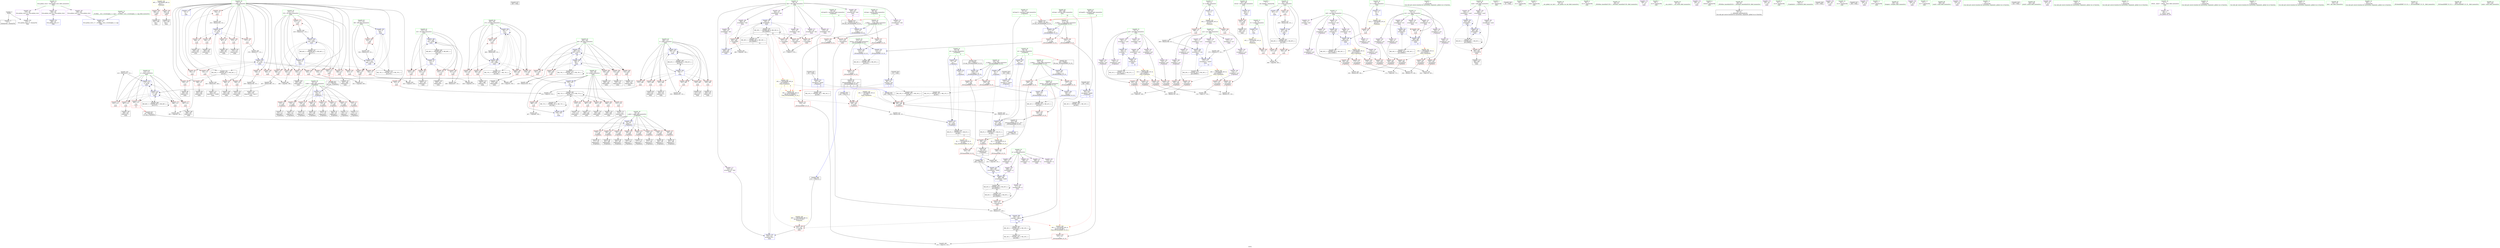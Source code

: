 digraph "SVFG" {
	label="SVFG";

	Node0x5582c77fe5d0 [shape=record,color=grey,label="{NodeID: 0\nNullPtr}"];
	Node0x5582c77fe5d0 -> Node0x5582c7832c50[style=solid];
	Node0x5582c77fe5d0 -> Node0x5582c7842590[style=solid];
	Node0x5582c786f130 [shape=record,color=yellow,style=double,label="{NodeID: 526\n48V_1 = ENCHI(MR_48V_0)\npts\{1 \}\nFun[main]}"];
	Node0x5582c786f130 -> Node0x5582c7834e00[style=dashed];
	Node0x5582c786f130 -> Node0x5582c7834ed0[style=dashed];
	Node0x5582c784b4f0 [shape=record,color=grey,label="{NodeID: 443\n413 = Binary(412, 151, )\n}"];
	Node0x5582c784b4f0 -> Node0x5582c7844570[style=solid];
	Node0x5582c7844980 [shape=record,color=blue,label="{NodeID: 360\n275\<--438\ni55\<--inc64\nmain\n}"];
	Node0x5582c7844980 -> Node0x5582c7840760[style=dashed];
	Node0x5582c7844980 -> Node0x5582c7840830[style=dashed];
	Node0x5582c7844980 -> Node0x5582c7840900[style=dashed];
	Node0x5582c7844980 -> Node0x5582c78409d0[style=dashed];
	Node0x5582c7844980 -> Node0x5582c7844980[style=dashed];
	Node0x5582c7844980 -> Node0x5582c7869420[style=dashed];
	Node0x5582c78404f0 [shape=record,color=red,label="{NodeID: 277\n397\<--273\n\<--j\nmain\n}"];
	Node0x5582c78404f0 -> Node0x5582c7831080[style=solid];
	Node0x5582c78342a0 [shape=record,color=red,label="{NodeID: 194\n354\<--23\n\<--n\nmain\n}"];
	Node0x5582c78342a0 -> Node0x5582c784bf70[style=solid];
	Node0x5582c7831490 [shape=record,color=black,label="{NodeID: 111\n432\<--431\nidxprom61\<--\nmain\n}"];
	Node0x5582c78198f0 [shape=record,color=green,label="{NodeID: 28\n23\<--24\nn\<--n_field_insensitive\nGlob }"];
	Node0x5582c78198f0 -> Node0x5582c7839d40[style=solid];
	Node0x5582c78198f0 -> Node0x5582c7839e10[style=solid];
	Node0x5582c78198f0 -> Node0x5582c7839ee0[style=solid];
	Node0x5582c78198f0 -> Node0x5582c7834100[style=solid];
	Node0x5582c78198f0 -> Node0x5582c78341d0[style=solid];
	Node0x5582c78198f0 -> Node0x5582c78342a0[style=solid];
	Node0x5582c78198f0 -> Node0x5582c7834370[style=solid];
	Node0x5582c78198f0 -> Node0x5582c7834440[style=solid];
	Node0x5582c78198f0 -> Node0x5582c7834510[style=solid];
	Node0x5582c78198f0 -> Node0x5582c78345e0[style=solid];
	Node0x5582c78198f0 -> Node0x5582c78346b0[style=solid];
	Node0x5582c78198f0 -> Node0x5582c7834780[style=solid];
	Node0x5582c78198f0 -> Node0x5582c7834850[style=solid];
	Node0x5582c78198f0 -> Node0x5582c7834920[style=solid];
	Node0x5582c78198f0 -> Node0x5582c78349f0[style=solid];
	Node0x5582c78198f0 -> Node0x5582c7834ac0[style=solid];
	Node0x5582c78198f0 -> Node0x5582c7834b90[style=solid];
	Node0x5582c78198f0 -> Node0x5582c7834c60[style=solid];
	Node0x5582c78198f0 -> Node0x5582c7834d30[style=solid];
	Node0x5582c78198f0 -> Node0x5582c7842290[style=solid];
	Node0x5582c78198f0 -> Node0x5582c7843d50[style=solid];
	Node0x5582c78198f0 -> Node0x5582c7844160[style=solid];
	Node0x5582c7892b50 [shape=record,color=black,label="{NodeID: 637\n309 = PHI()\n}"];
	Node0x5582c784def0 [shape=record,color=grey,label="{NodeID: 471\n314 = cmp(312, 313, )\n}"];
	Node0x5582c7841bb0 [shape=record,color=red,label="{NodeID: 305\n495\<--494\n\<--arrayidx91\nmain\n}"];
	Node0x5582c7841bb0 -> Node0x5582c784d170[style=solid];
	Node0x5582c7835960 [shape=record,color=red,label="{NodeID: 222\n160\<--83\n\<--j.addr\n_Z7getdistii\n}"];
	Node0x5582c7835960 -> Node0x5582c78335a0[style=solid];
	Node0x5582c7837410 [shape=record,color=purple,label="{NodeID: 139\n342\<--13\narrayidx17\<--yy0\nmain\n}"];
	Node0x5582c7837410 -> Node0x5582c7843ae0[style=solid];
	Node0x5582c7831f60 [shape=record,color=green,label="{NodeID: 56\n265\<--266\nretval\<--retval_field_insensitive\nmain\n}"];
	Node0x5582c7831f60 -> Node0x5582c783f650[style=solid];
	Node0x5582c7831f60 -> Node0x5582c78436d0[style=solid];
	Node0x5582c7843390 [shape=record,color=blue,label="{NodeID: 333\n242\<--238\n__a.addr\<--__a\n_ZSt3maxIiERKT_S2_S2_\n}"];
	Node0x5582c7843390 -> Node0x5582c783f170[style=dashed];
	Node0x5582c7843390 -> Node0x5582c783f240[style=dashed];
	Node0x5582c783ef00 [shape=record,color=red,label="{NodeID: 250\n222\<--221\n\<--\n_ZSt3minIiERKT_S2_S2_\n}"];
	Node0x5582c783ef00 -> Node0x5582c784d2f0[style=solid];
	Node0x5582c7838ad0 [shape=record,color=purple,label="{NodeID: 167\n475\<--29\narrayidx83\<--dist\nmain\n}"];
	Node0x5582c7838ad0 -> Node0x5582c7841ae0[style=solid];
	Node0x5582c7833740 [shape=record,color=black,label="{NodeID: 84\n171\<--170\nidxprom29\<--\n_Z7getdistii\n}"];
	Node0x5582c7819240 [shape=record,color=green,label="{NodeID: 1\n7\<--1\n__dso_handle\<--dummyObj\nGlob }"];
	Node0x5582c786fc50 [shape=record,color=yellow,style=double,label="{NodeID: 527\n50V_1 = ENCHI(MR_50V_0)\npts\{10 \}\nFun[main]}"];
	Node0x5582c786fc50 -> Node0x5582c7839930[style=dashed];
	Node0x5582c784b670 [shape=record,color=grey,label="{NodeID: 444\n195 = Binary(190, 194, )\n}"];
	Node0x5582c7844a50 [shape=record,color=blue,label="{NodeID: 361\n445\<--9\narrayidx68\<--\nmain\n}"];
	Node0x5582c7844a50 -> Node0x5582c7841a10[style=dashed];
	Node0x5582c7844a50 -> Node0x5582c7841ae0[style=dashed];
	Node0x5582c7844a50 -> Node0x5582c7841bb0[style=dashed];
	Node0x5582c7844a50 -> Node0x5582c7841ef0[style=dashed];
	Node0x5582c7844a50 -> Node0x5582c7867620[style=dashed];
	Node0x5582c7844a50 -> Node0x5582c786d830[style=dashed];
	Node0x5582c78405c0 [shape=record,color=red,label="{NodeID: 278\n407\<--273\n\<--j\nmain\n}"];
	Node0x5582c78405c0 -> Node0x5582c78312f0[style=solid];
	Node0x5582c7834370 [shape=record,color=red,label="{NodeID: 195\n358\<--23\n\<--n\nmain\n}"];
	Node0x5582c7834370 -> Node0x5582c7830d40[style=solid];
	Node0x5582c7831560 [shape=record,color=black,label="{NodeID: 112\n444\<--442\nidxprom67\<--sub66\nmain\n}"];
	Node0x5582c78199c0 [shape=record,color=green,label="{NodeID: 29\n25\<--26\ng\<--g_field_insensitive\nGlob }"];
	Node0x5582c78199c0 -> Node0x5582c7838110[style=solid];
	Node0x5582c78199c0 -> Node0x5582c78381e0[style=solid];
	Node0x5582c78199c0 -> Node0x5582c78382b0[style=solid];
	Node0x5582c78199c0 -> Node0x5582c7838380[style=solid];
	Node0x5582c78199c0 -> Node0x5582c7838450[style=solid];
	Node0x5582c78199c0 -> Node0x5582c7838520[style=solid];
	Node0x5582c7892c50 [shape=record,color=black,label="{NodeID: 638\n144 = PHI()\n}"];
	Node0x5582c7892c50 -> Node0x5582c7842aa0[style=solid];
	Node0x5582c784e070 [shape=record,color=grey,label="{NodeID: 472\n451 = cmp(449, 450, )\n}"];
	Node0x5582c7841c80 [shape=record,color=red,label="{NodeID: 306\n511\<--510\n\<--arrayidx102\nmain\n}"];
	Node0x5582c7841c80 -> Node0x5582c784c3f0[style=solid];
	Node0x5582c7835a30 [shape=record,color=red,label="{NodeID: 223\n170\<--83\n\<--j.addr\n_Z7getdistii\n}"];
	Node0x5582c7835a30 -> Node0x5582c7833740[style=solid];
	Node0x5582c78374e0 [shape=record,color=purple,label="{NodeID: 140\n364\<--13\narrayidx26\<--yy0\nmain\n}"];
	Node0x5582c78374e0 -> Node0x5582c7843ef0[style=solid];
	Node0x5582c7832030 [shape=record,color=green,label="{NodeID: 57\n267\<--268\nii\<--ii_field_insensitive\nmain\n}"];
	Node0x5582c7832030 -> Node0x5582c783f720[style=solid];
	Node0x5582c7832030 -> Node0x5582c783f7f0[style=solid];
	Node0x5582c7832030 -> Node0x5582c783f8c0[style=solid];
	Node0x5582c7832030 -> Node0x5582c78437a0[style=solid];
	Node0x5582c7832030 -> Node0x5582c7845410[style=solid];
	Node0x5582c7866720 [shape=record,color=black,label="{NodeID: 500\nMR_42V_3 = PHI(MR_42V_4, MR_42V_2, )\npts\{241 \}\n}"];
	Node0x5582c7866720 -> Node0x5582c783f0a0[style=dashed];
	Node0x5582c7843460 [shape=record,color=blue,label="{NodeID: 334\n244\<--239\n__b.addr\<--__b\n_ZSt3maxIiERKT_S2_S2_\n}"];
	Node0x5582c7843460 -> Node0x5582c783f310[style=dashed];
	Node0x5582c7843460 -> Node0x5582c783f3e0[style=dashed];
	Node0x5582c783efd0 [shape=record,color=red,label="{NodeID: 251\n224\<--223\n\<--\n_ZSt3minIiERKT_S2_S2_\n}"];
	Node0x5582c783efd0 -> Node0x5582c784d2f0[style=solid];
	Node0x5582c7838ba0 [shape=record,color=purple,label="{NodeID: 168\n494\<--29\narrayidx91\<--dist\nmain\n}"];
	Node0x5582c7838ba0 -> Node0x5582c7841bb0[style=solid];
	Node0x5582c7833810 [shape=record,color=black,label="{NodeID: 85\n177\<--176\nidxprom34\<--\n_Z7getdistii\n}"];
	Node0x5582c78193c0 [shape=record,color=green,label="{NodeID: 2\n9\<--1\n\<--dummyObj\nCan only get source location for instruction, argument, global var or function.}"];
	Node0x5582c786fd30 [shape=record,color=yellow,style=double,label="{NodeID: 528\n52V_1 = ENCHI(MR_52V_0)\npts\{20 \}\nFun[main]}"];
	Node0x5582c786fd30 -> Node0x5582c7839a00[style=dashed];
	Node0x5582c786fd30 -> Node0x5582c7839ad0[style=dashed];
	Node0x5582c784b7f0 [shape=record,color=grey,label="{NodeID: 445\n332 = Binary(331, 151, )\n}"];
	Node0x5582c784b7f0 -> Node0x5582c7843940[style=solid];
	Node0x5582c7844b20 [shape=record,color=blue,label="{NodeID: 362\n277\<--9\ni69\<--\nmain\n}"];
	Node0x5582c7844b20 -> Node0x5582c7840aa0[style=dashed];
	Node0x5582c7844b20 -> Node0x5582c7840b70[style=dashed];
	Node0x5582c7844b20 -> Node0x5582c7845340[style=dashed];
	Node0x5582c7844b20 -> Node0x5582c7869920[style=dashed];
	Node0x5582c7840690 [shape=record,color=red,label="{NodeID: 279\n412\<--273\n\<--j\nmain\n}"];
	Node0x5582c7840690 -> Node0x5582c784b4f0[style=solid];
	Node0x5582c7834440 [shape=record,color=red,label="{NodeID: 196\n362\<--23\n\<--n\nmain\n}"];
	Node0x5582c7834440 -> Node0x5582c7830e10[style=solid];
	Node0x5582c7831630 [shape=record,color=black,label="{NodeID: 113\n461\<--460\nidxprom77\<--\nmain\n}"];
	Node0x5582c7819a90 [shape=record,color=green,label="{NodeID: 30\n27\<--28\nused\<--used_field_insensitive\nGlob }"];
	Node0x5582c7819a90 -> Node0x5582c78385f0[style=solid];
	Node0x5582c7819a90 -> Node0x5582c78386c0[style=solid];
	Node0x5582c7819a90 -> Node0x5582c7838790[style=solid];
	Node0x5582c7892db0 [shape=record,color=black,label="{NodeID: 639\n146 = PHI(210, )\n}"];
	Node0x5582c7892db0 -> Node0x5582c783e200[style=solid];
	Node0x5582c784e1f0 [shape=record,color=grey,label="{NodeID: 473\n174 = cmp(169, 173, )\n}"];
	Node0x5582c7841d50 [shape=record,color=red,label="{NodeID: 307\n518\<--517\n\<--arrayidx106\nmain\n}"];
	Node0x5582c7841d50 -> Node0x5582c784c3f0[style=solid];
	Node0x5582c7835b00 [shape=record,color=red,label="{NodeID: 224\n180\<--83\n\<--j.addr\n_Z7getdistii\n}"];
	Node0x5582c7835b00 -> Node0x5582c78338e0[style=solid];
	Node0x5582c78375b0 [shape=record,color=purple,label="{NodeID: 141\n162\<--15\narrayidx24\<--xx1\n_Z7getdistii\n}"];
	Node0x5582c78375b0 -> Node0x5582c783e3a0[style=solid];
	Node0x5582c7832100 [shape=record,color=green,label="{NodeID: 58\n269\<--270\ni\<--i_field_insensitive\nmain\n}"];
	Node0x5582c7832100 -> Node0x5582c783f990[style=solid];
	Node0x5582c7832100 -> Node0x5582c783fa60[style=solid];
	Node0x5582c7832100 -> Node0x5582c783fb30[style=solid];
	Node0x5582c7832100 -> Node0x5582c783fc00[style=solid];
	Node0x5582c7832100 -> Node0x5582c783fcd0[style=solid];
	Node0x5582c7832100 -> Node0x5582c783fda0[style=solid];
	Node0x5582c7832100 -> Node0x5582c7843870[style=solid];
	Node0x5582c7832100 -> Node0x5582c7843940[style=solid];
	Node0x5582c7843530 [shape=record,color=blue,label="{NodeID: 335\n240\<--254\nretval\<--\n_ZSt3maxIiERKT_S2_S2_\n}"];
	Node0x5582c7843530 -> Node0x5582c7866720[style=dashed];
	Node0x5582c783f0a0 [shape=record,color=red,label="{NodeID: 252\n260\<--240\n\<--retval\n_ZSt3maxIiERKT_S2_S2_\n}"];
	Node0x5582c783f0a0 -> Node0x5582c7833cf0[style=solid];
	Node0x5582c7838c70 [shape=record,color=purple,label="{NodeID: 169\n507\<--29\narrayidx100\<--dist\nmain\n|{<s0>16}}"];
	Node0x5582c7838c70:s0 -> Node0x5582c7894040[style=solid,color=red];
	Node0x5582c78338e0 [shape=record,color=black,label="{NodeID: 86\n181\<--180\nidxprom36\<--\n_Z7getdistii\n}"];
	Node0x5582c78169d0 [shape=record,color=green,label="{NodeID: 3\n31\<--1\n.str\<--dummyObj\nGlob }"];
	Node0x5582c786fe10 [shape=record,color=yellow,style=double,label="{NodeID: 529\n54V_1 = ENCHI(MR_54V_0)\npts\{22 \}\nFun[main]}"];
	Node0x5582c786fe10 -> Node0x5582c7839ba0[style=dashed];
	Node0x5582c786fe10 -> Node0x5582c7839c70[style=dashed];
	Node0x5582c784b970 [shape=record,color=grey,label="{NodeID: 446\n372 = Binary(371, 151, )\n}"];
	Node0x5582c784b970 -> Node0x5582c7844090[style=solid];
	Node0x5582c7844bf0 [shape=record,color=blue,label="{NodeID: 363\n279\<--339\nk\<--\nmain\n}"];
	Node0x5582c7844bf0 -> Node0x5582c7861220[style=dashed];
	Node0x5582c7840760 [shape=record,color=red,label="{NodeID: 280\n423\<--275\n\<--i55\nmain\n}"];
	Node0x5582c7840760 -> Node0x5582c784ccf0[style=solid];
	Node0x5582c7834510 [shape=record,color=red,label="{NodeID: 197\n367\<--23\n\<--n\nmain\n}"];
	Node0x5582c7834510 -> Node0x5582c7830ee0[style=solid];
	Node0x5582c7831700 [shape=record,color=black,label="{NodeID: 114\n464\<--463\ntobool\<--\nmain\n}"];
	Node0x5582c7819b60 [shape=record,color=green,label="{NodeID: 31\n29\<--30\ndist\<--dist_field_insensitive\nGlob }"];
	Node0x5582c7819b60 -> Node0x5582c7838860[style=solid];
	Node0x5582c7819b60 -> Node0x5582c7838930[style=solid];
	Node0x5582c7819b60 -> Node0x5582c7838a00[style=solid];
	Node0x5582c7819b60 -> Node0x5582c7838ad0[style=solid];
	Node0x5582c7819b60 -> Node0x5582c7838ba0[style=solid];
	Node0x5582c7819b60 -> Node0x5582c7838c70[style=solid];
	Node0x5582c7819b60 -> Node0x5582c7838d40[style=solid];
	Node0x5582c7819b60 -> Node0x5582c7838e10[style=solid];
	Node0x5582c7819b60 -> Node0x5582c7838ee0[style=solid];
	Node0x5582c78930e0 [shape=record,color=black,label="{NodeID: 640\n61 = PHI()\n}"];
	Node0x5582c784e370 [shape=record,color=grey,label="{NodeID: 474\n306 = cmp(304, 305, )\n}"];
	Node0x5582c7841e20 [shape=record,color=red,label="{NodeID: 308\n522\<--521\n\<--call108\nmain\n}"];
	Node0x5582c7841e20 -> Node0x5582c78451a0[style=solid];
	Node0x5582c7835bd0 [shape=record,color=red,label="{NodeID: 225\n191\<--83\n\<--j.addr\n_Z7getdistii\n}"];
	Node0x5582c7835bd0 -> Node0x5582c7833a80[style=solid];
	Node0x5582c7837680 [shape=record,color=purple,label="{NodeID: 142\n168\<--15\narrayidx28\<--xx1\n_Z7getdistii\n}"];
	Node0x5582c7837680 -> Node0x5582c783e470[style=solid];
	Node0x5582c78321d0 [shape=record,color=green,label="{NodeID: 59\n271\<--272\ni33\<--i33_field_insensitive\nmain\n}"];
	Node0x5582c78321d0 -> Node0x5582c783fe70[style=solid];
	Node0x5582c78321d0 -> Node0x5582c783ff40[style=solid];
	Node0x5582c78321d0 -> Node0x5582c7840010[style=solid];
	Node0x5582c78321d0 -> Node0x5582c78400e0[style=solid];
	Node0x5582c78321d0 -> Node0x5582c78401b0[style=solid];
	Node0x5582c78321d0 -> Node0x5582c7840280[style=solid];
	Node0x5582c78321d0 -> Node0x5582c7844230[style=solid];
	Node0x5582c78321d0 -> Node0x5582c7844640[style=solid];
	Node0x5582c7843600 [shape=record,color=blue,label="{NodeID: 336\n240\<--257\nretval\<--\n_ZSt3maxIiERKT_S2_S2_\n}"];
	Node0x5582c7843600 -> Node0x5582c7866720[style=dashed];
	Node0x5582c783f170 [shape=record,color=red,label="{NodeID: 253\n248\<--242\n\<--__a.addr\n_ZSt3maxIiERKT_S2_S2_\n}"];
	Node0x5582c783f170 -> Node0x5582c783f4b0[style=solid];
	Node0x5582c7838d40 [shape=record,color=purple,label="{NodeID: 170\n510\<--29\narrayidx102\<--dist\nmain\n}"];
	Node0x5582c7838d40 -> Node0x5582c7841c80[style=solid];
	Node0x5582c78339b0 [shape=record,color=black,label="{NodeID: 87\n188\<--187\nidxprom41\<--\n_Z7getdistii\n}"];
	Node0x5582c7816ee0 [shape=record,color=green,label="{NodeID: 4\n33\<--1\n.str.1\<--dummyObj\nGlob }"];
	Node0x5582c784baf0 [shape=record,color=grey,label="{NodeID: 447\n130 = Binary(125, 129, )\n}"];
	Node0x5582c7844cc0 [shape=record,color=blue,label="{NodeID: 364\n281\<--9\nj73\<--\nmain\n}"];
	Node0x5582c7844cc0 -> Node0x5582c7841120[style=dashed];
	Node0x5582c7844cc0 -> Node0x5582c78411f0[style=dashed];
	Node0x5582c7844cc0 -> Node0x5582c78412c0[style=dashed];
	Node0x5582c7844cc0 -> Node0x5582c7841390[style=dashed];
	Node0x5582c7844cc0 -> Node0x5582c7841460[style=dashed];
	Node0x5582c7844cc0 -> Node0x5582c7844cc0[style=dashed];
	Node0x5582c7844cc0 -> Node0x5582c7844e60[style=dashed];
	Node0x5582c7844cc0 -> Node0x5582c786a320[style=dashed];
	Node0x5582c7840830 [shape=record,color=red,label="{NodeID: 281\n427\<--275\n\<--i55\nmain\n}"];
	Node0x5582c7840830 -> Node0x5582c78313c0[style=solid];
	Node0x5582c78345e0 [shape=record,color=red,label="{NodeID: 198\n373\<--23\n\<--n\nmain\n}"];
	Node0x5582c78345e0 -> Node0x5582c7830fb0[style=solid];
	Node0x5582c78317d0 [shape=record,color=black,label="{NodeID: 115\n470\<--469\nidxprom80\<--\nmain\n}"];
	Node0x5582c7819c30 [shape=record,color=green,label="{NodeID: 32\n49\<--53\nllvm.global_ctors\<--llvm.global_ctors_field_insensitive\nGlob }"];
	Node0x5582c7819c30 -> Node0x5582c7839630[style=solid];
	Node0x5582c7819c30 -> Node0x5582c7839730[style=solid];
	Node0x5582c7819c30 -> Node0x5582c7839830[style=solid];
	Node0x5582c78931b0 [shape=record,color=black,label="{NodeID: 641\n185 = PHI()\n}"];
	Node0x5582c78931b0 -> Node0x5582c7842d10[style=solid];
	Node0x5582c78717a0 [shape=record,color=yellow,style=double,label="{NodeID: 558\n18V_1 = ENCHI(MR_18V_0)\npts\{286 \}\nFun[_Z7getdistii]}"];
	Node0x5582c78717a0 -> Node0x5582c783e200[style=dashed];
	Node0x5582c78717a0 -> Node0x5582c783e950[style=dashed];
	Node0x5582c7841ef0 [shape=record,color=red,label="{NodeID: 309\n542\<--541\n\<--arrayidx119\nmain\n}"];
	Node0x5582c7835ca0 [shape=record,color=red,label="{NodeID: 226\n105\<--104\n\<--arrayidx\n_Z7getdistii\n}"];
	Node0x5582c7835ca0 -> Node0x5582c784d8f0[style=solid];
	Node0x5582c7837750 [shape=record,color=purple,label="{NodeID: 143\n182\<--15\narrayidx37\<--xx1\n_Z7getdistii\n}"];
	Node0x5582c7837750 -> Node0x5582c783e6e0[style=solid];
	Node0x5582c78322a0 [shape=record,color=green,label="{NodeID: 60\n273\<--274\nj\<--j_field_insensitive\nmain\n}"];
	Node0x5582c78322a0 -> Node0x5582c7840350[style=solid];
	Node0x5582c78322a0 -> Node0x5582c7840420[style=solid];
	Node0x5582c78322a0 -> Node0x5582c78404f0[style=solid];
	Node0x5582c78322a0 -> Node0x5582c78405c0[style=solid];
	Node0x5582c78322a0 -> Node0x5582c7840690[style=solid];
	Node0x5582c78322a0 -> Node0x5582c7844300[style=solid];
	Node0x5582c78322a0 -> Node0x5582c7844570[style=solid];
	Node0x5582c7867620 [shape=record,color=black,label="{NodeID: 503\nMR_28V_7 = PHI(MR_28V_8, MR_28V_6, )\npts\{300000 \}\n|{|<s9>16}}"];
	Node0x5582c7867620 -> Node0x5582c7841a10[style=dashed];
	Node0x5582c7867620 -> Node0x5582c7841ae0[style=dashed];
	Node0x5582c7867620 -> Node0x5582c7841bb0[style=dashed];
	Node0x5582c7867620 -> Node0x5582c7841c80[style=dashed];
	Node0x5582c7867620 -> Node0x5582c7841e20[style=dashed];
	Node0x5582c7867620 -> Node0x5582c7841ef0[style=dashed];
	Node0x5582c7867620 -> Node0x5582c78451a0[style=dashed];
	Node0x5582c7867620 -> Node0x5582c7867620[style=dashed];
	Node0x5582c7867620 -> Node0x5582c786d830[style=dashed];
	Node0x5582c7867620:s9 -> Node0x5582c7871fb0[style=dashed,color=red];
	Node0x5582c78436d0 [shape=record,color=blue,label="{NodeID: 337\n265\<--9\nretval\<--\nmain\n}"];
	Node0x5582c78436d0 -> Node0x5582c783f650[style=dashed];
	Node0x5582c783f240 [shape=record,color=red,label="{NodeID: 254\n257\<--242\n\<--__a.addr\n_ZSt3maxIiERKT_S2_S2_\n}"];
	Node0x5582c783f240 -> Node0x5582c7843600[style=solid];
	Node0x5582c7838e10 [shape=record,color=purple,label="{NodeID: 171\n525\<--29\narrayidx110\<--dist\nmain\n}"];
	Node0x5582c7838e10 -> Node0x5582c78451a0[style=solid];
	Node0x5582c7833a80 [shape=record,color=black,label="{NodeID: 88\n192\<--191\nidxprom43\<--\n_Z7getdistii\n}"];
	Node0x5582c7817090 [shape=record,color=green,label="{NodeID: 5\n35\<--1\nstdin\<--dummyObj\nGlob }"];
	Node0x5582c784bc70 [shape=record,color=grey,label="{NodeID: 448\n378 = Binary(377, 151, )\n}"];
	Node0x5582c784bc70 -> Node0x5582c7844160[style=solid];
	Node0x5582c7844d90 [shape=record,color=blue,label="{NodeID: 365\n279\<--479\nk\<--\nmain\n}"];
	Node0x5582c7844d90 -> Node0x5582c7861220[style=dashed];
	Node0x5582c7840900 [shape=record,color=red,label="{NodeID: 282\n431\<--275\n\<--i55\nmain\n}"];
	Node0x5582c7840900 -> Node0x5582c7831490[style=solid];
	Node0x5582c78346b0 [shape=record,color=red,label="{NodeID: 199\n377\<--23\n\<--n\nmain\n}"];
	Node0x5582c78346b0 -> Node0x5582c784bc70[style=solid];
	Node0x5582c7836160 [shape=record,color=black,label="{NodeID: 116\n474\<--473\nidxprom82\<--\nmain\n}"];
	Node0x5582c7819d00 [shape=record,color=green,label="{NodeID: 33\n54\<--55\n__cxx_global_var_init\<--__cxx_global_var_init_field_insensitive\n}"];
	Node0x5582c7893280 [shape=record,color=black,label="{NodeID: 642\n196 = PHI()\n}"];
	Node0x5582c7893280 -> Node0x5582c7842de0[style=solid];
	Node0x5582c7871880 [shape=record,color=yellow,style=double,label="{NodeID: 559\n20V_1 = ENCHI(MR_20V_0)\npts\{120000 \}\nFun[_Z7getdistii]}"];
	Node0x5582c7871880 -> Node0x5582c783e2d0[style=dashed];
	Node0x5582c7871880 -> Node0x5582c783e540[style=dashed];
	Node0x5582c7871880 -> Node0x5582c783e610[style=dashed];
	Node0x5582c7871880 -> Node0x5582c783e880[style=dashed];
	Node0x5582c7841fc0 [shape=record,color=blue,label="{NodeID: 310\n8\<--9\ntt\<--\nGlob }"];
	Node0x5582c7841fc0 -> Node0x5582c786fc50[style=dashed];
	Node0x5582c7835d70 [shape=record,color=red,label="{NodeID: 227\n109\<--108\n\<--arrayidx2\n_Z7getdistii\n}"];
	Node0x5582c7835d70 -> Node0x5582c784d8f0[style=solid];
	Node0x5582c7837820 [shape=record,color=purple,label="{NodeID: 144\n189\<--15\narrayidx42\<--xx1\n_Z7getdistii\n}"];
	Node0x5582c7837820 -> Node0x5582c783e7b0[style=solid];
	Node0x5582c7832370 [shape=record,color=green,label="{NodeID: 61\n275\<--276\ni55\<--i55_field_insensitive\nmain\n}"];
	Node0x5582c7832370 -> Node0x5582c7840760[style=solid];
	Node0x5582c7832370 -> Node0x5582c7840830[style=solid];
	Node0x5582c7832370 -> Node0x5582c7840900[style=solid];
	Node0x5582c7832370 -> Node0x5582c78409d0[style=solid];
	Node0x5582c7832370 -> Node0x5582c7844710[style=solid];
	Node0x5582c7832370 -> Node0x5582c7844980[style=solid];
	Node0x5582c7867b20 [shape=record,color=black,label="{NodeID: 504\nMR_56V_2 = PHI(MR_56V_4, MR_56V_1, )\npts\{24 \}\n}"];
	Node0x5582c7867b20 -> Node0x5582c7839d40[style=dashed];
	Node0x5582c7867b20 -> Node0x5582c7839e10[style=dashed];
	Node0x5582c7867b20 -> Node0x5582c7839ee0[style=dashed];
	Node0x5582c7867b20 -> Node0x5582c7834100[style=dashed];
	Node0x5582c7867b20 -> Node0x5582c78341d0[style=dashed];
	Node0x5582c7867b20 -> Node0x5582c78342a0[style=dashed];
	Node0x5582c7867b20 -> Node0x5582c7843d50[style=dashed];
	Node0x5582c78437a0 [shape=record,color=blue,label="{NodeID: 338\n267\<--151\nii\<--\nmain\n}"];
	Node0x5582c78437a0 -> Node0x5582c7868020[style=dashed];
	Node0x5582c783f310 [shape=record,color=red,label="{NodeID: 255\n250\<--244\n\<--__b.addr\n_ZSt3maxIiERKT_S2_S2_\n}"];
	Node0x5582c783f310 -> Node0x5582c783f580[style=solid];
	Node0x5582c7838ee0 [shape=record,color=purple,label="{NodeID: 172\n541\<--29\narrayidx119\<--dist\nmain\n}"];
	Node0x5582c7838ee0 -> Node0x5582c7841ef0[style=solid];
	Node0x5582c7833b50 [shape=record,color=black,label="{NodeID: 89\n78\<--208\n_Z7getdistii_ret\<--\n_Z7getdistii\n|{<s0>15}}"];
	Node0x5582c7833b50:s0 -> Node0x5582c7893800[style=solid,color=blue];
	Node0x5582c7817120 [shape=record,color=green,label="{NodeID: 6\n36\<--1\n.str.2\<--dummyObj\nGlob }"];
	Node0x5582c784bdf0 [shape=record,color=grey,label="{NodeID: 449\n529 = Binary(528, 151, )\n}"];
	Node0x5582c784bdf0 -> Node0x5582c7845270[style=solid];
	Node0x5582c7844e60 [shape=record,color=blue,label="{NodeID: 366\n281\<--484\nj73\<--inc86\nmain\n}"];
	Node0x5582c7844e60 -> Node0x5582c7841120[style=dashed];
	Node0x5582c7844e60 -> Node0x5582c78411f0[style=dashed];
	Node0x5582c7844e60 -> Node0x5582c78412c0[style=dashed];
	Node0x5582c7844e60 -> Node0x5582c7841390[style=dashed];
	Node0x5582c7844e60 -> Node0x5582c7841460[style=dashed];
	Node0x5582c7844e60 -> Node0x5582c7844cc0[style=dashed];
	Node0x5582c7844e60 -> Node0x5582c7844e60[style=dashed];
	Node0x5582c7844e60 -> Node0x5582c786a320[style=dashed];
	Node0x5582c78409d0 [shape=record,color=red,label="{NodeID: 283\n437\<--275\n\<--i55\nmain\n}"];
	Node0x5582c78409d0 -> Node0x5582c784c570[style=solid];
	Node0x5582c7834780 [shape=record,color=red,label="{NodeID: 200\n383\<--23\n\<--n\nmain\n}"];
	Node0x5582c7834780 -> Node0x5582c784d5f0[style=solid];
	Node0x5582c7836230 [shape=record,color=black,label="{NodeID: 117\n488\<--487\nidxprom88\<--\nmain\n}"];
	Node0x5582c782ff00 [shape=record,color=green,label="{NodeID: 34\n58\<--59\n_ZNSt8ios_base4InitC1Ev\<--_ZNSt8ios_base4InitC1Ev_field_insensitive\n}"];
	Node0x5582c7893350 [shape=record,color=black,label="{NodeID: 643\n198 = PHI(210, )\n}"];
	Node0x5582c7893350 -> Node0x5582c783e950[style=solid];
	Node0x5582c7871960 [shape=record,color=yellow,style=double,label="{NodeID: 560\n22V_1 = ENCHI(MR_22V_0)\npts\{140000 \}\nFun[_Z7getdistii]}"];
	Node0x5582c7871960 -> Node0x5582c7835ca0[style=dashed];
	Node0x5582c7871960 -> Node0x5582c7835f10[style=dashed];
	Node0x5582c7871960 -> Node0x5582c7835fe0[style=dashed];
	Node0x5582c7871960 -> Node0x5582c783e130[style=dashed];
	Node0x5582c7842090 [shape=record,color=blue,label="{NodeID: 311\n19\<--9\nw\<--\nGlob }"];
	Node0x5582c7842090 -> Node0x5582c786fd30[style=dashed];
	Node0x5582c7835e40 [shape=record,color=red,label="{NodeID: 228\n115\<--114\n\<--arrayidx4\n_Z7getdistii\n}"];
	Node0x5582c7835e40 -> Node0x5582c784da70[style=solid];
	Node0x5582c78378f0 [shape=record,color=purple,label="{NodeID: 145\n324\<--15\narrayidx10\<--xx1\nmain\n}"];
	Node0x5582c7832440 [shape=record,color=green,label="{NodeID: 62\n277\<--278\ni69\<--i69_field_insensitive\nmain\n}"];
	Node0x5582c7832440 -> Node0x5582c7840aa0[style=solid];
	Node0x5582c7832440 -> Node0x5582c7840b70[style=solid];
	Node0x5582c7832440 -> Node0x5582c7844b20[style=solid];
	Node0x5582c7832440 -> Node0x5582c7845340[style=solid];
	Node0x5582c7868020 [shape=record,color=black,label="{NodeID: 505\nMR_60V_3 = PHI(MR_60V_4, MR_60V_2, )\npts\{268 \}\n}"];
	Node0x5582c7868020 -> Node0x5582c783f720[style=dashed];
	Node0x5582c7868020 -> Node0x5582c783f7f0[style=dashed];
	Node0x5582c7868020 -> Node0x5582c783f8c0[style=dashed];
	Node0x5582c7868020 -> Node0x5582c7845410[style=dashed];
	Node0x5582c7843870 [shape=record,color=blue,label="{NodeID: 339\n269\<--9\ni\<--\nmain\n}"];
	Node0x5582c7843870 -> Node0x5582c783f990[style=dashed];
	Node0x5582c7843870 -> Node0x5582c783fa60[style=dashed];
	Node0x5582c7843870 -> Node0x5582c783fb30[style=dashed];
	Node0x5582c7843870 -> Node0x5582c783fc00[style=dashed];
	Node0x5582c7843870 -> Node0x5582c783fcd0[style=dashed];
	Node0x5582c7843870 -> Node0x5582c783fda0[style=dashed];
	Node0x5582c7843870 -> Node0x5582c7843940[style=dashed];
	Node0x5582c7843870 -> Node0x5582c7868520[style=dashed];
	Node0x5582c783f3e0 [shape=record,color=red,label="{NodeID: 256\n254\<--244\n\<--__b.addr\n_ZSt3maxIiERKT_S2_S2_\n}"];
	Node0x5582c783f3e0 -> Node0x5582c7843530[style=solid];
	Node0x5582c7838fb0 [shape=record,color=purple,label="{NodeID: 173\n289\<--31\n\<--.str\nmain\n}"];
	Node0x5582c7833c20 [shape=record,color=black,label="{NodeID: 90\n210\<--233\n_ZSt3minIiERKT_S2_S2__ret\<--\n_ZSt3minIiERKT_S2_S2_\n|{<s0>5|<s1>8|<s2>16}}"];
	Node0x5582c7833c20:s0 -> Node0x5582c7892db0[style=solid,color=blue];
	Node0x5582c7833c20:s1 -> Node0x5582c7893350[style=solid,color=blue];
	Node0x5582c7833c20:s2 -> Node0x5582c7893a30[style=solid,color=blue];
	Node0x5582c7816390 [shape=record,color=green,label="{NodeID: 7\n38\<--1\n.str.3\<--dummyObj\nGlob }"];
	Node0x5582c784bf70 [shape=record,color=grey,label="{NodeID: 450\n355 = Binary(354, 151, )\n}"];
	Node0x5582c784bf70 -> Node0x5582c7843d50[style=solid];
	Node0x5582c7844f30 [shape=record,color=blue,label="{NodeID: 367\n489\<--491\narrayidx89\<--\nmain\n}"];
	Node0x5582c7844f30 -> Node0x5582c7841940[style=dashed];
	Node0x5582c7844f30 -> Node0x5582c7844f30[style=dashed];
	Node0x5582c7844f30 -> Node0x5582c786d330[style=dashed];
	Node0x5582c7840aa0 [shape=record,color=red,label="{NodeID: 284\n449\<--277\n\<--i69\nmain\n}"];
	Node0x5582c7840aa0 -> Node0x5582c784e070[style=solid];
	Node0x5582c7834850 [shape=record,color=red,label="{NodeID: 201\n391\<--23\n\<--n\nmain\n}"];
	Node0x5582c7834850 -> Node0x5582c784d770[style=solid];
	Node0x5582c7836300 [shape=record,color=black,label="{NodeID: 118\n493\<--492\nidxprom90\<--\nmain\n}"];
	Node0x5582c782ff90 [shape=record,color=green,label="{NodeID: 35\n64\<--65\n__cxa_atexit\<--__cxa_atexit_field_insensitive\n}"];
	Node0x5582c7893420 [shape=record,color=black,label="{NodeID: 644\n131 = PHI()\n}"];
	Node0x5582c7893420 -> Node0x5582c78429d0[style=solid];
	Node0x5582c7871a40 [shape=record,color=yellow,style=double,label="{NodeID: 561\n24V_1 = ENCHI(MR_24V_0)\npts\{160000 \}\nFun[_Z7getdistii]}"];
	Node0x5582c7871a40 -> Node0x5582c783e3a0[style=dashed];
	Node0x5582c7871a40 -> Node0x5582c783e470[style=dashed];
	Node0x5582c7871a40 -> Node0x5582c783e6e0[style=dashed];
	Node0x5582c7871a40 -> Node0x5582c783e7b0[style=dashed];
	Node0x5582c7842190 [shape=record,color=blue,label="{NodeID: 312\n21\<--9\nh\<--\nGlob }"];
	Node0x5582c7842190 -> Node0x5582c786fe10[style=dashed];
	Node0x5582c7835f10 [shape=record,color=red,label="{NodeID: 229\n119\<--118\n\<--arrayidx6\n_Z7getdistii\n}"];
	Node0x5582c7835f10 -> Node0x5582c784da70[style=solid];
	Node0x5582c78379c0 [shape=record,color=purple,label="{NodeID: 146\n346\<--15\narrayidx19\<--xx1\nmain\n}"];
	Node0x5582c78379c0 -> Node0x5582c7843bb0[style=solid];
	Node0x5582c7832510 [shape=record,color=green,label="{NodeID: 63\n279\<--280\nk\<--k_field_insensitive\nmain\n}"];
	Node0x5582c7832510 -> Node0x5582c7840c40[style=solid];
	Node0x5582c7832510 -> Node0x5582c7840d10[style=solid];
	Node0x5582c7832510 -> Node0x5582c7840de0[style=solid];
	Node0x5582c7832510 -> Node0x5582c7840eb0[style=solid];
	Node0x5582c7832510 -> Node0x5582c7840f80[style=solid];
	Node0x5582c7832510 -> Node0x5582c7841050[style=solid];
	Node0x5582c7832510 -> Node0x5582c7844bf0[style=solid];
	Node0x5582c7832510 -> Node0x5582c7844d90[style=solid];
	Node0x5582c7868520 [shape=record,color=black,label="{NodeID: 506\nMR_62V_2 = PHI(MR_62V_4, MR_62V_1, )\npts\{270 \}\n}"];
	Node0x5582c7868520 -> Node0x5582c7843870[style=dashed];
	Node0x5582c7843940 [shape=record,color=blue,label="{NodeID: 340\n269\<--332\ni\<--inc\nmain\n}"];
	Node0x5582c7843940 -> Node0x5582c783f990[style=dashed];
	Node0x5582c7843940 -> Node0x5582c783fa60[style=dashed];
	Node0x5582c7843940 -> Node0x5582c783fb30[style=dashed];
	Node0x5582c7843940 -> Node0x5582c783fc00[style=dashed];
	Node0x5582c7843940 -> Node0x5582c783fcd0[style=dashed];
	Node0x5582c7843940 -> Node0x5582c783fda0[style=dashed];
	Node0x5582c7843940 -> Node0x5582c7843940[style=dashed];
	Node0x5582c7843940 -> Node0x5582c7868520[style=dashed];
	Node0x5582c783f4b0 [shape=record,color=red,label="{NodeID: 257\n249\<--248\n\<--\n_ZSt3maxIiERKT_S2_S2_\n}"];
	Node0x5582c783f4b0 -> Node0x5582c784dbf0[style=solid];
	Node0x5582c7839080 [shape=record,color=purple,label="{NodeID: 174\n290\<--33\n\<--.str.1\nmain\n}"];
	Node0x5582c7833cf0 [shape=record,color=black,label="{NodeID: 91\n237\<--260\n_ZSt3maxIiERKT_S2_S2__ret\<--\n_ZSt3maxIiERKT_S2_S2_\n|{<s0>9}}"];
	Node0x5582c7833cf0:s0 -> Node0x5582c78934f0[style=solid,color=blue];
	Node0x5582c7816420 [shape=record,color=green,label="{NodeID: 8\n40\<--1\nstdout\<--dummyObj\nGlob }"];
	Node0x5582c784c0f0 [shape=record,color=grey,label="{NodeID: 451\n184 = Binary(179, 183, )\n}"];
	Node0x5582c7845000 [shape=record,color=blue,label="{NodeID: 368\n283\<--9\nj95\<--\nmain\n}"];
	Node0x5582c7845000 -> Node0x5582c7841530[style=dashed];
	Node0x5582c7845000 -> Node0x5582c7841600[style=dashed];
	Node0x5582c7845000 -> Node0x5582c78416d0[style=dashed];
	Node0x5582c7845000 -> Node0x5582c78417a0[style=dashed];
	Node0x5582c7845000 -> Node0x5582c7841870[style=dashed];
	Node0x5582c7845000 -> Node0x5582c7845000[style=dashed];
	Node0x5582c7845000 -> Node0x5582c7845270[style=dashed];
	Node0x5582c7845000 -> Node0x5582c786a820[style=dashed];
	Node0x5582c7840b70 [shape=record,color=red,label="{NodeID: 285\n533\<--277\n\<--i69\nmain\n}"];
	Node0x5582c7840b70 -> Node0x5582c784aef0[style=solid];
	Node0x5582c7834920 [shape=record,color=red,label="{NodeID: 202\n424\<--23\n\<--n\nmain\n}"];
	Node0x5582c7834920 -> Node0x5582c784ccf0[style=solid];
	Node0x5582c78363d0 [shape=record,color=black,label="{NodeID: 119\n506\<--505\nidxprom99\<--\nmain\n}"];
	Node0x5582c7830020 [shape=record,color=green,label="{NodeID: 36\n63\<--69\n_ZNSt8ios_base4InitD1Ev\<--_ZNSt8ios_base4InitD1Ev_field_insensitive\n}"];
	Node0x5582c7830020 -> Node0x5582c7832d50[style=solid];
	Node0x5582c78934f0 [shape=record,color=black,label="{NodeID: 645\n205 = PHI(237, )\n}"];
	Node0x5582c78934f0 -> Node0x5582c783ea20[style=solid];
	Node0x5582c7871b20 [shape=record,color=yellow,style=double,label="{NodeID: 562\n26V_1 = ENCHI(MR_26V_0)\npts\{180000 \}\nFun[_Z7getdistii]}"];
	Node0x5582c7871b20 -> Node0x5582c7835d70[style=dashed];
	Node0x5582c7871b20 -> Node0x5582c7835e40[style=dashed];
	Node0x5582c7871b20 -> Node0x5582c783dfd0[style=dashed];
	Node0x5582c7871b20 -> Node0x5582c783e060[style=dashed];
	Node0x5582c785fe20 [shape=record,color=black,label="{NodeID: 479\nMR_8V_4 = PHI(MR_8V_5, MR_8V_3, )\npts\{88 \}\n|{|<s1>9}}"];
	Node0x5582c785fe20 -> Node0x5582c783ea20[style=dashed];
	Node0x5582c785fe20:s1 -> Node0x5582c78722e0[style=dashed,color=red];
	Node0x5582c7842290 [shape=record,color=blue,label="{NodeID: 313\n23\<--9\nn\<--\nGlob }"];
	Node0x5582c7842290 -> Node0x5582c7867b20[style=dashed];
	Node0x5582c7835fe0 [shape=record,color=red,label="{NodeID: 230\n125\<--124\n\<--arrayidx9\n_Z7getdistii\n}"];
	Node0x5582c7835fe0 -> Node0x5582c784baf0[style=solid];
	Node0x5582c7837a90 [shape=record,color=purple,label="{NodeID: 147\n369\<--15\narrayidx28\<--xx1\nmain\n}"];
	Node0x5582c7837a90 -> Node0x5582c7843fc0[style=solid];
	Node0x5582c78325e0 [shape=record,color=green,label="{NodeID: 64\n281\<--282\nj73\<--j73_field_insensitive\nmain\n}"];
	Node0x5582c78325e0 -> Node0x5582c7841120[style=solid];
	Node0x5582c78325e0 -> Node0x5582c78411f0[style=solid];
	Node0x5582c78325e0 -> Node0x5582c78412c0[style=solid];
	Node0x5582c78325e0 -> Node0x5582c7841390[style=solid];
	Node0x5582c78325e0 -> Node0x5582c7841460[style=solid];
	Node0x5582c78325e0 -> Node0x5582c7844cc0[style=solid];
	Node0x5582c78325e0 -> Node0x5582c7844e60[style=solid];
	Node0x5582c7868a20 [shape=record,color=black,label="{NodeID: 507\nMR_64V_2 = PHI(MR_64V_4, MR_64V_1, )\npts\{272 \}\n}"];
	Node0x5582c7868a20 -> Node0x5582c7844230[style=dashed];
	Node0x5582c7843a10 [shape=record,color=blue,label="{NodeID: 341\n337\<--339\narrayidx15\<--\nmain\n}"];
	Node0x5582c7843a10 -> Node0x5582c7843e20[style=dashed];
	Node0x5582c783f580 [shape=record,color=red,label="{NodeID: 258\n251\<--250\n\<--\n_ZSt3maxIiERKT_S2_S2_\n}"];
	Node0x5582c783f580 -> Node0x5582c784dbf0[style=solid];
	Node0x5582c7839150 [shape=record,color=purple,label="{NodeID: 175\n295\<--36\n\<--.str.2\nmain\n}"];
	Node0x5582c7833dc0 [shape=record,color=black,label="{NodeID: 92\n291\<--288\ncall\<--\nmain\n}"];
	Node0x5582c780ddf0 [shape=record,color=green,label="{NodeID: 9\n41\<--1\n.str.4\<--dummyObj\nGlob }"];
	Node0x5582c784c270 [shape=record,color=grey,label="{NodeID: 452\n349 = Binary(348, 151, )\n}"];
	Node0x5582c784c270 -> Node0x5582c7843c80[style=solid];
	Node0x5582c78450d0 [shape=record,color=blue,label="{NodeID: 369\n285\<--519\nref.tmp\<--add107\nmain\n|{|<s3>16}}"];
	Node0x5582c78450d0 -> Node0x5582c7841e20[style=dashed];
	Node0x5582c78450d0 -> Node0x5582c78450d0[style=dashed];
	Node0x5582c78450d0 -> Node0x5582c7865820[style=dashed];
	Node0x5582c78450d0:s3 -> Node0x5582c78720c0[style=dashed,color=red];
	Node0x5582c7840c40 [shape=record,color=red,label="{NodeID: 286\n466\<--279\n\<--k\nmain\n}"];
	Node0x5582c7840c40 -> Node0x5582c784cff0[style=solid];
	Node0x5582c78349f0 [shape=record,color=red,label="{NodeID: 203\n441\<--23\n\<--n\nmain\n}"];
	Node0x5582c78349f0 -> Node0x5582c784c870[style=solid];
	Node0x5582c78364a0 [shape=record,color=black,label="{NodeID: 120\n509\<--508\nidxprom101\<--\nmain\n}"];
	Node0x5582c78300b0 [shape=record,color=green,label="{NodeID: 37\n76\<--77\n_Z7getdistii\<--_Z7getdistii_field_insensitive\n}"];
	Node0x5582c7893660 [shape=record,color=black,label="{NodeID: 646\n329 = PHI()\n}"];
	Node0x5582c7871c00 [shape=record,color=yellow,style=double,label="{NodeID: 563\n28V_1 = ENCHI(MR_28V_0)\npts\{300000 \}\nFun[_Z7getdistii]|{|<s2>5|<s3>8}}"];
	Node0x5582c7871c00 -> Node0x5582c783e200[style=dashed];
	Node0x5582c7871c00 -> Node0x5582c783e950[style=dashed];
	Node0x5582c7871c00:s2 -> Node0x5582c7871fb0[style=dashed,color=red];
	Node0x5582c7871c00:s3 -> Node0x5582c7871fb0[style=dashed,color=red];
	Node0x5582c7860320 [shape=record,color=black,label="{NodeID: 480\nMR_10V_3 = PHI(MR_10V_1, MR_10V_2, )\npts\{90 \}\n}"];
	Node0x5582c7860320 -> Node0x5582c783e950[style=dashed];
	Node0x5582c7842390 [shape=record,color=blue,label="{NodeID: 314\n568\<--50\nllvm.global_ctors_0\<--\nGlob }"];
	Node0x5582c783dfd0 [shape=record,color=red,label="{NodeID: 231\n129\<--128\n\<--arrayidx11\n_Z7getdistii\n}"];
	Node0x5582c783dfd0 -> Node0x5582c784baf0[style=solid];
	Node0x5582c7837b60 [shape=record,color=purple,label="{NodeID: 148\n108\<--17\narrayidx2\<--yy1\n_Z7getdistii\n}"];
	Node0x5582c7837b60 -> Node0x5582c7835d70[style=solid];
	Node0x5582c78326b0 [shape=record,color=green,label="{NodeID: 65\n283\<--284\nj95\<--j95_field_insensitive\nmain\n}"];
	Node0x5582c78326b0 -> Node0x5582c7841530[style=solid];
	Node0x5582c78326b0 -> Node0x5582c7841600[style=solid];
	Node0x5582c78326b0 -> Node0x5582c78416d0[style=solid];
	Node0x5582c78326b0 -> Node0x5582c78417a0[style=solid];
	Node0x5582c78326b0 -> Node0x5582c7841870[style=solid];
	Node0x5582c78326b0 -> Node0x5582c7845000[style=solid];
	Node0x5582c78326b0 -> Node0x5582c7845270[style=solid];
	Node0x5582c7868f20 [shape=record,color=black,label="{NodeID: 508\nMR_66V_2 = PHI(MR_66V_3, MR_66V_1, )\npts\{274 \}\n}"];
	Node0x5582c7868f20 -> Node0x5582c7844300[style=dashed];
	Node0x5582c7868f20 -> Node0x5582c7868f20[style=dashed];
	Node0x5582c7843ae0 [shape=record,color=blue,label="{NodeID: 342\n342\<--9\narrayidx17\<--\nmain\n}"];
	Node0x5582c7843ae0 -> Node0x5582c7843ef0[style=dashed];
	Node0x5582c783f650 [shape=record,color=red,label="{NodeID: 259\n552\<--265\n\<--retval\nmain\n}"];
	Node0x5582c783f650 -> Node0x5582c78368b0[style=solid];
	Node0x5582c7839220 [shape=record,color=purple,label="{NodeID: 176\n296\<--38\n\<--.str.3\nmain\n}"];
	Node0x5582c7833e90 [shape=record,color=black,label="{NodeID: 93\n297\<--294\ncall1\<--\nmain\n}"];
	Node0x5582c780de80 [shape=record,color=green,label="{NodeID: 10\n43\<--1\n.str.5\<--dummyObj\nGlob }"];
	Node0x5582c784c3f0 [shape=record,color=grey,label="{NodeID: 453\n519 = Binary(511, 518, )\n}"];
	Node0x5582c784c3f0 -> Node0x5582c78450d0[style=solid];
	Node0x5582c78451a0 [shape=record,color=blue,label="{NodeID: 370\n525\<--522\narrayidx110\<--\nmain\n}"];
	Node0x5582c78451a0 -> Node0x5582c7867620[style=dashed];
	Node0x5582c7840d10 [shape=record,color=red,label="{NodeID: 287\n473\<--279\n\<--k\nmain\n}"];
	Node0x5582c7840d10 -> Node0x5582c7836160[style=solid];
	Node0x5582c7834ac0 [shape=record,color=red,label="{NodeID: 204\n450\<--23\n\<--n\nmain\n}"];
	Node0x5582c7834ac0 -> Node0x5582c784e070[style=solid];
	Node0x5582c7836570 [shape=record,color=black,label="{NodeID: 121\n513\<--512\nidxprom103\<--\nmain\n}"];
	Node0x5582c7830140 [shape=record,color=green,label="{NodeID: 38\n81\<--82\ni.addr\<--i.addr_field_insensitive\n_Z7getdistii\n}"];
	Node0x5582c7830140 -> Node0x5582c7834fa0[style=solid];
	Node0x5582c7830140 -> Node0x5582c7835070[style=solid];
	Node0x5582c7830140 -> Node0x5582c7835140[style=solid];
	Node0x5582c7830140 -> Node0x5582c7835210[style=solid];
	Node0x5582c7830140 -> Node0x5582c78352e0[style=solid];
	Node0x5582c7830140 -> Node0x5582c78353b0[style=solid];
	Node0x5582c7830140 -> Node0x5582c7835480[style=solid];
	Node0x5582c7830140 -> Node0x5582c7835550[style=solid];
	Node0x5582c7830140 -> Node0x5582c7842690[style=solid];
	Node0x5582c7893730 [shape=record,color=black,label="{NodeID: 647\n299 = PHI()\n}"];
	Node0x5582c7860820 [shape=record,color=black,label="{NodeID: 481\nMR_12V_3 = PHI(MR_12V_1, MR_12V_2, )\npts\{92 \}\n}"];
	Node0x5582c7860820 -> Node0x5582c783e950[style=dashed];
	Node0x5582c7842490 [shape=record,color=blue,label="{NodeID: 315\n569\<--51\nllvm.global_ctors_1\<--_GLOBAL__sub_I_wuzhengkai_2_1.cpp\nGlob }"];
	Node0x5582c783e060 [shape=record,color=red,label="{NodeID: 232\n138\<--137\n\<--arrayidx14\n_Z7getdistii\n}"];
	Node0x5582c783e060 -> Node0x5582c784c6f0[style=solid];
	Node0x5582c7837c30 [shape=record,color=purple,label="{NodeID: 149\n114\<--17\narrayidx4\<--yy1\n_Z7getdistii\n}"];
	Node0x5582c7837c30 -> Node0x5582c7835e40[style=solid];
	Node0x5582c7832780 [shape=record,color=green,label="{NodeID: 66\n285\<--286\nref.tmp\<--ref.tmp_field_insensitive\nmain\n|{|<s1>16}}"];
	Node0x5582c7832780 -> Node0x5582c78450d0[style=solid];
	Node0x5582c7832780:s1 -> Node0x5582c7894320[style=solid,color=red];
	Node0x5582c7869420 [shape=record,color=black,label="{NodeID: 509\nMR_68V_2 = PHI(MR_68V_4, MR_68V_1, )\npts\{276 \}\n}"];
	Node0x5582c7869420 -> Node0x5582c7844710[style=dashed];
	Node0x5582c7843bb0 [shape=record,color=blue,label="{NodeID: 343\n346\<--339\narrayidx19\<--\nmain\n}"];
	Node0x5582c7843bb0 -> Node0x5582c7843fc0[style=dashed];
	Node0x5582c783f720 [shape=record,color=red,label="{NodeID: 260\n304\<--267\n\<--ii\nmain\n}"];
	Node0x5582c783f720 -> Node0x5582c784e370[style=solid];
	Node0x5582c78392f0 [shape=record,color=purple,label="{NodeID: 177\n298\<--41\n\<--.str.4\nmain\n}"];
	Node0x5582c7833f60 [shape=record,color=black,label="{NodeID: 94\n317\<--316\nidxprom\<--\nmain\n}"];
	Node0x5582c77fece0 [shape=record,color=green,label="{NodeID: 11\n45\<--1\n.str.6\<--dummyObj\nGlob }"];
	Node0x5582c784c570 [shape=record,color=grey,label="{NodeID: 454\n438 = Binary(437, 151, )\n}"];
	Node0x5582c784c570 -> Node0x5582c7844980[style=solid];
	Node0x5582c7845270 [shape=record,color=blue,label="{NodeID: 371\n283\<--529\nj95\<--inc112\nmain\n}"];
	Node0x5582c7845270 -> Node0x5582c7841530[style=dashed];
	Node0x5582c7845270 -> Node0x5582c7841600[style=dashed];
	Node0x5582c7845270 -> Node0x5582c78416d0[style=dashed];
	Node0x5582c7845270 -> Node0x5582c78417a0[style=dashed];
	Node0x5582c7845270 -> Node0x5582c7841870[style=dashed];
	Node0x5582c7845270 -> Node0x5582c7845000[style=dashed];
	Node0x5582c7845270 -> Node0x5582c7845270[style=dashed];
	Node0x5582c7845270 -> Node0x5582c786a820[style=dashed];
	Node0x5582c7840de0 [shape=record,color=red,label="{NodeID: 288\n487\<--279\n\<--k\nmain\n}"];
	Node0x5582c7840de0 -> Node0x5582c7836230[style=solid];
	Node0x5582c7834b90 [shape=record,color=red,label="{NodeID: 205\n457\<--23\n\<--n\nmain\n}"];
	Node0x5582c7834b90 -> Node0x5582c784d470[style=solid];
	Node0x5582c7836640 [shape=record,color=black,label="{NodeID: 122\n516\<--515\nidxprom105\<--\nmain\n}"];
	Node0x5582c78301d0 [shape=record,color=green,label="{NodeID: 39\n83\<--84\nj.addr\<--j.addr_field_insensitive\n_Z7getdistii\n}"];
	Node0x5582c78301d0 -> Node0x5582c7835620[style=solid];
	Node0x5582c78301d0 -> Node0x5582c78356f0[style=solid];
	Node0x5582c78301d0 -> Node0x5582c78357c0[style=solid];
	Node0x5582c78301d0 -> Node0x5582c7835890[style=solid];
	Node0x5582c78301d0 -> Node0x5582c7835960[style=solid];
	Node0x5582c78301d0 -> Node0x5582c7835a30[style=solid];
	Node0x5582c78301d0 -> Node0x5582c7835b00[style=solid];
	Node0x5582c78301d0 -> Node0x5582c7835bd0[style=solid];
	Node0x5582c78301d0 -> Node0x5582c7842760[style=solid];
	Node0x5582c7893800 [shape=record,color=black,label="{NodeID: 648\n396 = PHI(78, )\n}"];
	Node0x5582c7893800 -> Node0x5582c78443d0[style=solid];
	Node0x5582c7893800 -> Node0x5582c78444a0[style=solid];
	Node0x5582c7860d20 [shape=record,color=black,label="{NodeID: 482\nMR_30V_3 = PHI(MR_30V_4, MR_30V_2, )\npts\{214 \}\n}"];
	Node0x5582c7860d20 -> Node0x5582c783eaf0[style=dashed];
	Node0x5582c7842590 [shape=record,color=blue, style = dotted,label="{NodeID: 316\n570\<--3\nllvm.global_ctors_2\<--dummyVal\nGlob }"];
	Node0x5582c783e130 [shape=record,color=red,label="{NodeID: 233\n142\<--141\n\<--arrayidx16\n_Z7getdistii\n}"];
	Node0x5582c783e130 -> Node0x5582c784c6f0[style=solid];
	Node0x5582c7837d00 [shape=record,color=purple,label="{NodeID: 150\n128\<--17\narrayidx11\<--yy1\n_Z7getdistii\n}"];
	Node0x5582c7837d00 -> Node0x5582c783dfd0[style=solid];
	Node0x5582c7832850 [shape=record,color=green,label="{NodeID: 67\n292\<--293\nfreopen\<--freopen_field_insensitive\n}"];
	Node0x5582c7869920 [shape=record,color=black,label="{NodeID: 510\nMR_70V_2 = PHI(MR_70V_4, MR_70V_1, )\npts\{278 \}\n}"];
	Node0x5582c7869920 -> Node0x5582c7844b20[style=dashed];
	Node0x5582c7843c80 [shape=record,color=blue,label="{NodeID: 344\n352\<--349\narrayidx21\<--sub\nmain\n}"];
	Node0x5582c7843c80 -> Node0x5582c7844090[style=dashed];
	Node0x5582c783f7f0 [shape=record,color=red,label="{NodeID: 261\n537\<--267\n\<--ii\nmain\n}"];
	Node0x5582c78393c0 [shape=record,color=purple,label="{NodeID: 178\n308\<--43\n\<--.str.5\nmain\n}"];
	Node0x5582c7834030 [shape=record,color=black,label="{NodeID: 95\n320\<--319\nidxprom7\<--\nmain\n}"];
	Node0x5582c77fedb0 [shape=record,color=green,label="{NodeID: 12\n47\<--1\n.str.7\<--dummyObj\nGlob }"];
	Node0x5582c784c6f0 [shape=record,color=grey,label="{NodeID: 455\n143 = Binary(138, 142, )\n}"];
	Node0x5582c7845340 [shape=record,color=blue,label="{NodeID: 372\n277\<--534\ni69\<--inc115\nmain\n}"];
	Node0x5582c7845340 -> Node0x5582c7840aa0[style=dashed];
	Node0x5582c7845340 -> Node0x5582c7840b70[style=dashed];
	Node0x5582c7845340 -> Node0x5582c7845340[style=dashed];
	Node0x5582c7845340 -> Node0x5582c7869920[style=dashed];
	Node0x5582c7840eb0 [shape=record,color=red,label="{NodeID: 289\n492\<--279\n\<--k\nmain\n}"];
	Node0x5582c7840eb0 -> Node0x5582c7836300[style=solid];
	Node0x5582c7834c60 [shape=record,color=red,label="{NodeID: 206\n502\<--23\n\<--n\nmain\n}"];
	Node0x5582c7834c60 -> Node0x5582c784dd70[style=solid];
	Node0x5582c7836710 [shape=record,color=black,label="{NodeID: 123\n524\<--523\nidxprom109\<--\nmain\n}"];
	Node0x5582c7830260 [shape=record,color=green,label="{NodeID: 40\n85\<--86\npx\<--px_field_insensitive\n_Z7getdistii\n|{|<s3>9}}"];
	Node0x5582c7830260 -> Node0x5582c7842830[style=solid];
	Node0x5582c7830260 -> Node0x5582c7842eb0[style=solid];
	Node0x5582c7830260 -> Node0x5582c7842f80[style=solid];
	Node0x5582c7830260:s3 -> Node0x5582c78944e0[style=solid,color=red];
	Node0x5582c7893a30 [shape=record,color=black,label="{NodeID: 649\n521 = PHI(210, )\n}"];
	Node0x5582c7893a30 -> Node0x5582c7841e20[style=solid];
	Node0x5582c7861220 [shape=record,color=black,label="{NodeID: 483\nMR_72V_5 = PHI(MR_72V_6, MR_72V_4, )\npts\{280 \}\n}"];
	Node0x5582c7861220 -> Node0x5582c7840c40[style=dashed];
	Node0x5582c7861220 -> Node0x5582c7840d10[style=dashed];
	Node0x5582c7861220 -> Node0x5582c7840de0[style=dashed];
	Node0x5582c7861220 -> Node0x5582c7840eb0[style=dashed];
	Node0x5582c7861220 -> Node0x5582c7840f80[style=dashed];
	Node0x5582c7861220 -> Node0x5582c7841050[style=dashed];
	Node0x5582c7861220 -> Node0x5582c7844bf0[style=dashed];
	Node0x5582c7861220 -> Node0x5582c7844d90[style=dashed];
	Node0x5582c7861220 -> Node0x5582c7861220[style=dashed];
	Node0x5582c7861220 -> Node0x5582c7869e20[style=dashed];
	Node0x5582c7842690 [shape=record,color=blue,label="{NodeID: 317\n81\<--79\ni.addr\<--i\n_Z7getdistii\n}"];
	Node0x5582c7842690 -> Node0x5582c7834fa0[style=dashed];
	Node0x5582c7842690 -> Node0x5582c7835070[style=dashed];
	Node0x5582c7842690 -> Node0x5582c7835140[style=dashed];
	Node0x5582c7842690 -> Node0x5582c7835210[style=dashed];
	Node0x5582c7842690 -> Node0x5582c78352e0[style=dashed];
	Node0x5582c7842690 -> Node0x5582c78353b0[style=dashed];
	Node0x5582c7842690 -> Node0x5582c7835480[style=dashed];
	Node0x5582c7842690 -> Node0x5582c7835550[style=dashed];
	Node0x5582c783e200 [shape=record,color=red,label="{NodeID: 234\n149\<--146\n\<--call19\n_Z7getdistii\n}"];
	Node0x5582c783e200 -> Node0x5582c784c9f0[style=solid];
	Node0x5582c7837dd0 [shape=record,color=purple,label="{NodeID: 151\n137\<--17\narrayidx14\<--yy1\n_Z7getdistii\n}"];
	Node0x5582c7837dd0 -> Node0x5582c783e060[style=solid];
	Node0x5582c7832950 [shape=record,color=green,label="{NodeID: 68\n300\<--301\nscanf\<--scanf_field_insensitive\n}"];
	Node0x5582c7869e20 [shape=record,color=black,label="{NodeID: 511\nMR_72V_2 = PHI(MR_72V_8, MR_72V_1, )\npts\{280 \}\n}"];
	Node0x5582c7869e20 -> Node0x5582c7844bf0[style=dashed];
	Node0x5582c7869e20 -> Node0x5582c7869e20[style=dashed];
	Node0x5582c7843d50 [shape=record,color=blue,label="{NodeID: 345\n23\<--355\nn\<--inc22\nmain\n}"];
	Node0x5582c7843d50 -> Node0x5582c7834370[style=dashed];
	Node0x5582c7843d50 -> Node0x5582c7834440[style=dashed];
	Node0x5582c7843d50 -> Node0x5582c7834510[style=dashed];
	Node0x5582c7843d50 -> Node0x5582c78345e0[style=dashed];
	Node0x5582c7843d50 -> Node0x5582c78346b0[style=dashed];
	Node0x5582c7843d50 -> Node0x5582c7844160[style=dashed];
	Node0x5582c783f8c0 [shape=record,color=red,label="{NodeID: 262\n548\<--267\n\<--ii\nmain\n}"];
	Node0x5582c783f8c0 -> Node0x5582c784abf0[style=solid];
	Node0x5582c7839490 [shape=record,color=purple,label="{NodeID: 179\n328\<--45\n\<--.str.6\nmain\n}"];
	Node0x5582c7830860 [shape=record,color=black,label="{NodeID: 96\n323\<--322\nidxprom9\<--\nmain\n}"];
	Node0x5582c78165b0 [shape=record,color=green,label="{NodeID: 13\n50\<--1\n\<--dummyObj\nCan only get source location for instruction, argument, global var or function.}"];
	Node0x5582c784c870 [shape=record,color=grey,label="{NodeID: 456\n442 = Binary(441, 443, )\n}"];
	Node0x5582c784c870 -> Node0x5582c7831560[style=solid];
	Node0x5582c7845410 [shape=record,color=blue,label="{NodeID: 373\n267\<--549\nii\<--inc122\nmain\n}"];
	Node0x5582c7845410 -> Node0x5582c7868020[style=dashed];
	Node0x5582c7840f80 [shape=record,color=red,label="{NodeID: 290\n508\<--279\n\<--k\nmain\n}"];
	Node0x5582c7840f80 -> Node0x5582c78364a0[style=solid];
	Node0x5582c7834d30 [shape=record,color=red,label="{NodeID: 207\n538\<--23\n\<--n\nmain\n}"];
	Node0x5582c7834d30 -> Node0x5582c784aa70[style=solid];
	Node0x5582c78367e0 [shape=record,color=black,label="{NodeID: 124\n540\<--539\nidxprom118\<--sub117\nmain\n}"];
	Node0x5582c78302f0 [shape=record,color=green,label="{NodeID: 41\n87\<--88\npy\<--py_field_insensitive\n_Z7getdistii\n|{|<s3>9}}"];
	Node0x5582c78302f0 -> Node0x5582c7842900[style=solid];
	Node0x5582c78302f0 -> Node0x5582c7842b70[style=solid];
	Node0x5582c78302f0 -> Node0x5582c7842c40[style=solid];
	Node0x5582c78302f0:s3 -> Node0x5582c78945f0[style=solid,color=red];
	Node0x5582c7893b40 [shape=record,color=black,label="{NodeID: 650\n544 = PHI()\n}"];
	Node0x5582c7871fb0 [shape=record,color=yellow,style=double,label="{NodeID: 567\n36V_1 = ENCHI(MR_36V_0)\npts\{90 94 300000 \}\nFun[_ZSt3minIiERKT_S2_S2_]}"];
	Node0x5582c7871fb0 -> Node0x5582c783efd0[style=dashed];
	Node0x5582c7842760 [shape=record,color=blue,label="{NodeID: 318\n83\<--80\nj.addr\<--j\n_Z7getdistii\n}"];
	Node0x5582c7842760 -> Node0x5582c7835620[style=dashed];
	Node0x5582c7842760 -> Node0x5582c78356f0[style=dashed];
	Node0x5582c7842760 -> Node0x5582c78357c0[style=dashed];
	Node0x5582c7842760 -> Node0x5582c7835890[style=dashed];
	Node0x5582c7842760 -> Node0x5582c7835960[style=dashed];
	Node0x5582c7842760 -> Node0x5582c7835a30[style=dashed];
	Node0x5582c7842760 -> Node0x5582c7835b00[style=dashed];
	Node0x5582c7842760 -> Node0x5582c7835bd0[style=dashed];
	Node0x5582c783e2d0 [shape=record,color=red,label="{NodeID: 235\n159\<--158\n\<--arrayidx22\n_Z7getdistii\n}"];
	Node0x5582c783e2d0 -> Node0x5582c784cb70[style=solid];
	Node0x5582c7837ea0 [shape=record,color=purple,label="{NodeID: 152\n327\<--17\narrayidx12\<--yy1\nmain\n}"];
	Node0x5582c7832a50 [shape=record,color=green,label="{NodeID: 69\n545\<--546\nprintf\<--printf_field_insensitive\n}"];
	Node0x5582c786a320 [shape=record,color=black,label="{NodeID: 512\nMR_74V_2 = PHI(MR_74V_7, MR_74V_1, )\npts\{282 \}\n}"];
	Node0x5582c786a320 -> Node0x5582c7844cc0[style=dashed];
	Node0x5582c786a320 -> Node0x5582c786a320[style=dashed];
	Node0x5582c7843e20 [shape=record,color=blue,label="{NodeID: 346\n360\<--357\narrayidx24\<--\nmain\n|{|<s1>15}}"];
	Node0x5582c7843e20 -> Node0x5582c785eb20[style=dashed];
	Node0x5582c7843e20:s1 -> Node0x5582c7871880[style=dashed,color=red];
	Node0x5582c783f990 [shape=record,color=red,label="{NodeID: 263\n312\<--269\n\<--i\nmain\n}"];
	Node0x5582c783f990 -> Node0x5582c784def0[style=solid];
	Node0x5582c7839560 [shape=record,color=purple,label="{NodeID: 180\n543\<--47\n\<--.str.7\nmain\n}"];
	Node0x5582c7830930 [shape=record,color=black,label="{NodeID: 97\n326\<--325\nidxprom11\<--\nmain\n}"];
	Node0x5582c7816680 [shape=record,color=green,label="{NodeID: 14\n100\<--1\n\<--dummyObj\nCan only get source location for instruction, argument, global var or function.}"];
	Node0x5582c784c9f0 [shape=record,color=grey,label="{NodeID: 457\n150 = Binary(149, 151, )\n}"];
	Node0x5582c784c9f0 -> Node0x5582c7842b70[style=solid];
	Node0x5582c7841050 [shape=record,color=red,label="{NodeID: 291\n512\<--279\n\<--k\nmain\n}"];
	Node0x5582c7841050 -> Node0x5582c7836570[style=solid];
	Node0x5582c7834e00 [shape=record,color=red,label="{NodeID: 208\n288\<--35\n\<--stdin\nmain\n}"];
	Node0x5582c7834e00 -> Node0x5582c7833dc0[style=solid];
	Node0x5582c78368b0 [shape=record,color=black,label="{NodeID: 125\n264\<--552\nmain_ret\<--\nmain\n}"];
	Node0x5582c7830380 [shape=record,color=green,label="{NodeID: 42\n89\<--90\nref.tmp\<--ref.tmp_field_insensitive\n_Z7getdistii\n|{|<s1>5}}"];
	Node0x5582c7830380 -> Node0x5582c78429d0[style=solid];
	Node0x5582c7830380:s1 -> Node0x5582c7894040[style=solid,color=red];
	Node0x5582c7893c10 [shape=record,color=black,label="{NodeID: 651\n79 = PHI(394, )\n0th arg _Z7getdistii }"];
	Node0x5582c7893c10 -> Node0x5582c7842690[style=solid];
	Node0x5582c78720c0 [shape=record,color=yellow,style=double,label="{NodeID: 568\n38V_1 = ENCHI(MR_38V_0)\npts\{92 96 286 \}\nFun[_ZSt3minIiERKT_S2_S2_]}"];
	Node0x5582c78720c0 -> Node0x5582c783ef00[style=dashed];
	Node0x5582c7842830 [shape=record,color=blue,label="{NodeID: 319\n85\<--100\npx\<--\n_Z7getdistii\n}"];
	Node0x5582c7842830 -> Node0x5582c7842eb0[style=dashed];
	Node0x5582c7842830 -> Node0x5582c7842f80[style=dashed];
	Node0x5582c783e3a0 [shape=record,color=red,label="{NodeID: 236\n163\<--162\n\<--arrayidx24\n_Z7getdistii\n}"];
	Node0x5582c783e3a0 -> Node0x5582c784cb70[style=solid];
	Node0x5582c7837f70 [shape=record,color=purple,label="{NodeID: 153\n352\<--17\narrayidx21\<--yy1\nmain\n}"];
	Node0x5582c7837f70 -> Node0x5582c7843c80[style=solid];
	Node0x5582c7832b50 [shape=record,color=green,label="{NodeID: 70\n51\<--564\n_GLOBAL__sub_I_wuzhengkai_2_1.cpp\<--_GLOBAL__sub_I_wuzhengkai_2_1.cpp_field_insensitive\n}"];
	Node0x5582c7832b50 -> Node0x5582c7842490[style=solid];
	Node0x5582c786a820 [shape=record,color=black,label="{NodeID: 513\nMR_76V_2 = PHI(MR_76V_3, MR_76V_1, )\npts\{284 \}\n}"];
	Node0x5582c786a820 -> Node0x5582c7845000[style=dashed];
	Node0x5582c786a820 -> Node0x5582c786a820[style=dashed];
	Node0x5582c7843ef0 [shape=record,color=blue,label="{NodeID: 347\n364\<--9\narrayidx26\<--\nmain\n|{|<s1>15}}"];
	Node0x5582c7843ef0 -> Node0x5582c785ec10[style=dashed];
	Node0x5582c7843ef0:s1 -> Node0x5582c7871960[style=dashed,color=red];
	Node0x5582c783fa60 [shape=record,color=red,label="{NodeID: 264\n316\<--269\n\<--i\nmain\n}"];
	Node0x5582c783fa60 -> Node0x5582c7833f60[style=solid];
	Node0x5582c7839630 [shape=record,color=purple,label="{NodeID: 181\n568\<--49\nllvm.global_ctors_0\<--llvm.global_ctors\nGlob }"];
	Node0x5582c7839630 -> Node0x5582c7842390[style=solid];
	Node0x5582c7830a00 [shape=record,color=black,label="{NodeID: 98\n336\<--335\nidxprom14\<--\nmain\n}"];
	Node0x5582c7816750 [shape=record,color=green,label="{NodeID: 15\n151\<--1\n\<--dummyObj\nCan only get source location for instruction, argument, global var or function.}"];
	Node0x5582c784cb70 [shape=record,color=grey,label="{NodeID: 458\n164 = cmp(159, 163, )\n}"];
	Node0x5582c7841120 [shape=record,color=red,label="{NodeID: 292\n456\<--281\n\<--j73\nmain\n}"];
	Node0x5582c7841120 -> Node0x5582c784d470[style=solid];
	Node0x5582c7834ed0 [shape=record,color=red,label="{NodeID: 209\n294\<--40\n\<--stdout\nmain\n}"];
	Node0x5582c7834ed0 -> Node0x5582c7833e90[style=solid];
	Node0x5582c7836980 [shape=record,color=purple,label="{NodeID: 126\n60\<--4\n\<--_ZStL8__ioinit\n__cxx_global_var_init\n}"];
	Node0x5582c7830450 [shape=record,color=green,label="{NodeID: 43\n91\<--92\nref.tmp12\<--ref.tmp12_field_insensitive\n_Z7getdistii\n|{|<s1>5}}"];
	Node0x5582c7830450 -> Node0x5582c7842aa0[style=solid];
	Node0x5582c7830450:s1 -> Node0x5582c7894320[style=solid,color=red];
	Node0x5582c7893e10 [shape=record,color=black,label="{NodeID: 652\n80 = PHI(395, )\n1st arg _Z7getdistii }"];
	Node0x5582c7893e10 -> Node0x5582c7842760[style=solid];
	Node0x5582c78721d0 [shape=record,color=yellow,style=double,label="{NodeID: 569\n6V_1 = ENCHI(MR_6V_0)\npts\{86 \}\nFun[_ZSt3maxIiERKT_S2_S2_]}"];
	Node0x5582c78721d0 -> Node0x5582c783f4b0[style=dashed];
	Node0x5582c7842900 [shape=record,color=blue,label="{NodeID: 320\n87\<--100\npy\<--\n_Z7getdistii\n}"];
	Node0x5582c7842900 -> Node0x5582c7842b70[style=dashed];
	Node0x5582c7842900 -> Node0x5582c7842c40[style=dashed];
	Node0x5582c783e470 [shape=record,color=red,label="{NodeID: 237\n169\<--168\n\<--arrayidx28\n_Z7getdistii\n}"];
	Node0x5582c783e470 -> Node0x5582c784e1f0[style=solid];
	Node0x5582c7838040 [shape=record,color=purple,label="{NodeID: 154\n375\<--17\narrayidx31\<--yy1\nmain\n}"];
	Node0x5582c7838040 -> Node0x5582c7844090[style=solid];
	Node0x5582c7832c50 [shape=record,color=black,label="{NodeID: 71\n2\<--3\ndummyVal\<--dummyVal\n}"];
	Node0x5582c785e620 [shape=record,color=black,label="{NodeID: 514\nMR_18V_2 = PHI(MR_18V_3, MR_18V_1, )\npts\{286 \}\n}"];
	Node0x5582c785e620 -> Node0x5582c7865820[style=dashed];
	Node0x5582c7843fc0 [shape=record,color=blue,label="{NodeID: 348\n369\<--366\narrayidx28\<--\nmain\n|{|<s1>15}}"];
	Node0x5582c7843fc0 -> Node0x5582c785ed00[style=dashed];
	Node0x5582c7843fc0:s1 -> Node0x5582c7871a40[style=dashed,color=red];
	Node0x5582c783fb30 [shape=record,color=red,label="{NodeID: 265\n319\<--269\n\<--i\nmain\n}"];
	Node0x5582c783fb30 -> Node0x5582c7834030[style=solid];
	Node0x5582c7839730 [shape=record,color=purple,label="{NodeID: 182\n569\<--49\nllvm.global_ctors_1\<--llvm.global_ctors\nGlob }"];
	Node0x5582c7839730 -> Node0x5582c7842490[style=solid];
	Node0x5582c7830ad0 [shape=record,color=black,label="{NodeID: 99\n341\<--340\nidxprom16\<--\nmain\n}"];
	Node0x5582c7816820 [shape=record,color=green,label="{NodeID: 16\n339\<--1\n\<--dummyObj\nCan only get source location for instruction, argument, global var or function.}"];
	Node0x5582c784ccf0 [shape=record,color=grey,label="{NodeID: 459\n425 = cmp(423, 424, )\n}"];
	Node0x5582c78411f0 [shape=record,color=red,label="{NodeID: 293\n460\<--281\n\<--j73\nmain\n}"];
	Node0x5582c78411f0 -> Node0x5582c7831630[style=solid];
	Node0x5582c7834fa0 [shape=record,color=red,label="{NodeID: 210\n102\<--81\n\<--i.addr\n_Z7getdistii\n}"];
	Node0x5582c7834fa0 -> Node0x5582c7832e50[style=solid];
	Node0x5582c7836a50 [shape=record,color=purple,label="{NodeID: 127\n158\<--11\narrayidx22\<--xx0\n_Z7getdistii\n}"];
	Node0x5582c7836a50 -> Node0x5582c783e2d0[style=solid];
	Node0x5582c7830520 [shape=record,color=green,label="{NodeID: 44\n93\<--94\nref.tmp33\<--ref.tmp33_field_insensitive\n_Z7getdistii\n|{|<s1>8}}"];
	Node0x5582c7830520 -> Node0x5582c7842d10[style=solid];
	Node0x5582c7830520:s1 -> Node0x5582c7894040[style=solid,color=red];
	Node0x5582c7894040 [shape=record,color=black,label="{NodeID: 653\n211 = PHI(89, 93, 507, )\n0th arg _ZSt3minIiERKT_S2_S2_ }"];
	Node0x5582c7894040 -> Node0x5582c7843050[style=solid];
	Node0x5582c78722e0 [shape=record,color=yellow,style=double,label="{NodeID: 570\n8V_1 = ENCHI(MR_8V_0)\npts\{88 \}\nFun[_ZSt3maxIiERKT_S2_S2_]}"];
	Node0x5582c78722e0 -> Node0x5582c783f580[style=dashed];
	Node0x5582c78429d0 [shape=record,color=blue,label="{NodeID: 321\n89\<--131\nref.tmp\<--call\n_Z7getdistii\n|{|<s2>5}}"];
	Node0x5582c78429d0 -> Node0x5582c783e200[style=dashed];
	Node0x5582c78429d0 -> Node0x5582c7860320[style=dashed];
	Node0x5582c78429d0:s2 -> Node0x5582c7871fb0[style=dashed,color=red];
	Node0x5582c783e540 [shape=record,color=red,label="{NodeID: 238\n173\<--172\n\<--arrayidx30\n_Z7getdistii\n}"];
	Node0x5582c783e540 -> Node0x5582c784e1f0[style=solid];
	Node0x5582c7838110 [shape=record,color=purple,label="{NodeID: 155\n399\<--25\narrayidx42\<--g\nmain\n}"];
	Node0x5582c7832d50 [shape=record,color=black,label="{NodeID: 72\n62\<--63\n\<--_ZNSt8ios_base4InitD1Ev\nCan only get source location for instruction, argument, global var or function.}"];
	Node0x5582c785eb20 [shape=record,color=black,label="{NodeID: 515\nMR_20V_2 = PHI(MR_20V_4, MR_20V_1, )\npts\{120000 \}\n}"];
	Node0x5582c785eb20 -> Node0x5582c7843a10[style=dashed];
	Node0x5582c7844090 [shape=record,color=blue,label="{NodeID: 349\n375\<--372\narrayidx31\<--sub29\nmain\n|{|<s1>15}}"];
	Node0x5582c7844090 -> Node0x5582c786c960[style=dashed];
	Node0x5582c7844090:s1 -> Node0x5582c7871b20[style=dashed,color=red];
	Node0x5582c783fc00 [shape=record,color=red,label="{NodeID: 266\n322\<--269\n\<--i\nmain\n}"];
	Node0x5582c783fc00 -> Node0x5582c7830860[style=solid];
	Node0x5582c7839830 [shape=record,color=purple,label="{NodeID: 183\n570\<--49\nllvm.global_ctors_2\<--llvm.global_ctors\nGlob }"];
	Node0x5582c7839830 -> Node0x5582c7842590[style=solid];
	Node0x5582c7830ba0 [shape=record,color=black,label="{NodeID: 100\n345\<--344\nidxprom18\<--\nmain\n}"];
	Node0x5582c781a220 [shape=record,color=green,label="{NodeID: 17\n435\<--1\n\<--dummyObj\nCan only get source location for instruction, argument, global var or function.}"];
	Node0x5582c784ce70 [shape=record,color=grey,label="{NodeID: 460\n477 = cmp(472, 476, )\n}"];
	Node0x5582c78412c0 [shape=record,color=red,label="{NodeID: 294\n469\<--281\n\<--j73\nmain\n}"];
	Node0x5582c78412c0 -> Node0x5582c78317d0[style=solid];
	Node0x5582c7835070 [shape=record,color=red,label="{NodeID: 211\n112\<--81\n\<--i.addr\n_Z7getdistii\n}"];
	Node0x5582c7835070 -> Node0x5582c7832ff0[style=solid];
	Node0x5582c7836b20 [shape=record,color=purple,label="{NodeID: 128\n172\<--11\narrayidx30\<--xx0\n_Z7getdistii\n}"];
	Node0x5582c7836b20 -> Node0x5582c783e540[style=solid];
	Node0x5582c78305f0 [shape=record,color=green,label="{NodeID: 45\n95\<--96\nref.tmp40\<--ref.tmp40_field_insensitive\n_Z7getdistii\n|{|<s1>8}}"];
	Node0x5582c78305f0 -> Node0x5582c7842de0[style=solid];
	Node0x5582c78305f0:s1 -> Node0x5582c7894320[style=solid,color=red];
	Node0x5582c7894320 [shape=record,color=black,label="{NodeID: 654\n212 = PHI(91, 95, 285, )\n1st arg _ZSt3minIiERKT_S2_S2_ }"];
	Node0x5582c7894320 -> Node0x5582c7843120[style=solid];
	Node0x5582c7862b20 [shape=record,color=black,label="{NodeID: 488\nMR_6V_4 = PHI(MR_6V_5, MR_6V_3, )\npts\{86 \}\n|{|<s1>9}}"];
	Node0x5582c7862b20 -> Node0x5582c783ea20[style=dashed];
	Node0x5582c7862b20:s1 -> Node0x5582c78721d0[style=dashed,color=red];
	Node0x5582c7842aa0 [shape=record,color=blue,label="{NodeID: 322\n91\<--144\nref.tmp12\<--call18\n_Z7getdistii\n|{|<s2>5}}"];
	Node0x5582c7842aa0 -> Node0x5582c783e200[style=dashed];
	Node0x5582c7842aa0 -> Node0x5582c7860820[style=dashed];
	Node0x5582c7842aa0:s2 -> Node0x5582c78720c0[style=dashed,color=red];
	Node0x5582c783e610 [shape=record,color=red,label="{NodeID: 239\n179\<--178\n\<--arrayidx35\n_Z7getdistii\n}"];
	Node0x5582c783e610 -> Node0x5582c784c0f0[style=solid];
	Node0x5582c78381e0 [shape=record,color=purple,label="{NodeID: 156\n402\<--25\narrayidx44\<--g\nmain\n}"];
	Node0x5582c78381e0 -> Node0x5582c78443d0[style=solid];
	Node0x5582c7832e50 [shape=record,color=black,label="{NodeID: 73\n103\<--102\nidxprom\<--\n_Z7getdistii\n}"];
	Node0x5582c785ec10 [shape=record,color=black,label="{NodeID: 516\nMR_22V_2 = PHI(MR_22V_4, MR_22V_1, )\npts\{140000 \}\n}"];
	Node0x5582c785ec10 -> Node0x5582c7843ae0[style=dashed];
	Node0x5582c7844160 [shape=record,color=blue,label="{NodeID: 350\n23\<--378\nn\<--inc32\nmain\n}"];
	Node0x5582c7844160 -> Node0x5582c7834780[style=dashed];
	Node0x5582c7844160 -> Node0x5582c7834850[style=dashed];
	Node0x5582c7844160 -> Node0x5582c7834920[style=dashed];
	Node0x5582c7844160 -> Node0x5582c78349f0[style=dashed];
	Node0x5582c7844160 -> Node0x5582c7834ac0[style=dashed];
	Node0x5582c7844160 -> Node0x5582c7834b90[style=dashed];
	Node0x5582c7844160 -> Node0x5582c7834c60[style=dashed];
	Node0x5582c7844160 -> Node0x5582c7834d30[style=dashed];
	Node0x5582c7844160 -> Node0x5582c7867b20[style=dashed];
	Node0x5582c783fcd0 [shape=record,color=red,label="{NodeID: 267\n325\<--269\n\<--i\nmain\n}"];
	Node0x5582c783fcd0 -> Node0x5582c7830930[style=solid];
	Node0x5582c7839930 [shape=record,color=red,label="{NodeID: 184\n305\<--8\n\<--tt\nmain\n}"];
	Node0x5582c7839930 -> Node0x5582c784e370[style=solid];
	Node0x5582c7830c70 [shape=record,color=black,label="{NodeID: 101\n351\<--350\nidxprom20\<--\nmain\n}"];
	Node0x5582c781a2f0 [shape=record,color=green,label="{NodeID: 18\n443\<--1\n\<--dummyObj\nCan only get source location for instruction, argument, global var or function.}"];
	Node0x5582c784cff0 [shape=record,color=grey,label="{NodeID: 461\n467 = cmp(466, 339, )\n}"];
	Node0x5582c7841390 [shape=record,color=red,label="{NodeID: 295\n479\<--281\n\<--j73\nmain\n}"];
	Node0x5582c7841390 -> Node0x5582c7844d90[style=solid];
	Node0x5582c7835140 [shape=record,color=red,label="{NodeID: 212\n122\<--81\n\<--i.addr\n_Z7getdistii\n}"];
	Node0x5582c7835140 -> Node0x5582c7833190[style=solid];
	Node0x5582c7836bf0 [shape=record,color=purple,label="{NodeID: 129\n178\<--11\narrayidx35\<--xx0\n_Z7getdistii\n}"];
	Node0x5582c7836bf0 -> Node0x5582c783e610[style=solid];
	Node0x5582c78306c0 [shape=record,color=green,label="{NodeID: 46\n132\<--133\nabs\<--abs_field_insensitive\n}"];
	Node0x5582c78944e0 [shape=record,color=black,label="{NodeID: 655\n238 = PHI(85, )\n0th arg _ZSt3maxIiERKT_S2_S2_ }"];
	Node0x5582c78944e0 -> Node0x5582c7843390[style=solid];
	Node0x5582c7863020 [shape=record,color=black,label="{NodeID: 489\nMR_14V_3 = PHI(MR_14V_1, MR_14V_2, )\npts\{94 \}\n}"];
	Node0x5582c7842b70 [shape=record,color=blue,label="{NodeID: 323\n87\<--150\npy\<--sub20\n_Z7getdistii\n}"];
	Node0x5582c7842b70 -> Node0x5582c785fe20[style=dashed];
	Node0x5582c783e6e0 [shape=record,color=red,label="{NodeID: 240\n183\<--182\n\<--arrayidx37\n_Z7getdistii\n}"];
	Node0x5582c783e6e0 -> Node0x5582c784c0f0[style=solid];
	Node0x5582c78382b0 [shape=record,color=purple,label="{NodeID: 157\n406\<--25\narrayidx46\<--g\nmain\n}"];
	Node0x5582c7832f20 [shape=record,color=black,label="{NodeID: 74\n107\<--106\nidxprom1\<--\n_Z7getdistii\n}"];
	Node0x5582c785ed00 [shape=record,color=black,label="{NodeID: 517\nMR_24V_2 = PHI(MR_24V_4, MR_24V_1, )\npts\{160000 \}\n}"];
	Node0x5582c785ed00 -> Node0x5582c7843bb0[style=dashed];
	Node0x5582c7844230 [shape=record,color=blue,label="{NodeID: 351\n271\<--9\ni33\<--\nmain\n}"];
	Node0x5582c7844230 -> Node0x5582c783fe70[style=dashed];
	Node0x5582c7844230 -> Node0x5582c783ff40[style=dashed];
	Node0x5582c7844230 -> Node0x5582c7840010[style=dashed];
	Node0x5582c7844230 -> Node0x5582c78400e0[style=dashed];
	Node0x5582c7844230 -> Node0x5582c78401b0[style=dashed];
	Node0x5582c7844230 -> Node0x5582c7840280[style=dashed];
	Node0x5582c7844230 -> Node0x5582c7844640[style=dashed];
	Node0x5582c7844230 -> Node0x5582c7868a20[style=dashed];
	Node0x5582c783fda0 [shape=record,color=red,label="{NodeID: 268\n331\<--269\n\<--i\nmain\n}"];
	Node0x5582c783fda0 -> Node0x5582c784b7f0[style=solid];
	Node0x5582c7839a00 [shape=record,color=red,label="{NodeID: 185\n357\<--19\n\<--w\nmain\n}"];
	Node0x5582c7839a00 -> Node0x5582c7843e20[style=solid];
	Node0x5582c7830d40 [shape=record,color=black,label="{NodeID: 102\n359\<--358\nidxprom23\<--\nmain\n}"];
	Node0x5582c781a3c0 [shape=record,color=green,label="{NodeID: 19\n491\<--1\n\<--dummyObj\nCan only get source location for instruction, argument, global var or function.}"];
	Node0x5582c784d170 [shape=record,color=grey,label="{NodeID: 462\n496 = cmp(495, 100, )\n}"];
	Node0x5582c7841460 [shape=record,color=red,label="{NodeID: 296\n483\<--281\n\<--j73\nmain\n}"];
	Node0x5582c7841460 -> Node0x5582c784b1f0[style=solid];
	Node0x5582c7835210 [shape=record,color=red,label="{NodeID: 213\n135\<--81\n\<--i.addr\n_Z7getdistii\n}"];
	Node0x5582c7835210 -> Node0x5582c7833330[style=solid];
	Node0x5582c7836cc0 [shape=record,color=purple,label="{NodeID: 130\n193\<--11\narrayidx44\<--xx0\n_Z7getdistii\n}"];
	Node0x5582c7836cc0 -> Node0x5582c783e880[style=solid];
	Node0x5582c7830790 [shape=record,color=green,label="{NodeID: 47\n147\<--148\n_ZSt3minIiERKT_S2_S2_\<--_ZSt3minIiERKT_S2_S2__field_insensitive\n}"];
	Node0x5582c78945f0 [shape=record,color=black,label="{NodeID: 656\n239 = PHI(87, )\n1st arg _ZSt3maxIiERKT_S2_S2_ }"];
	Node0x5582c78945f0 -> Node0x5582c7843460[style=solid];
	Node0x5582c7863520 [shape=record,color=black,label="{NodeID: 490\nMR_16V_3 = PHI(MR_16V_1, MR_16V_2, )\npts\{96 \}\n}"];
	Node0x5582c7842c40 [shape=record,color=blue,label="{NodeID: 324\n87\<--9\npy\<--\n_Z7getdistii\n}"];
	Node0x5582c7842c40 -> Node0x5582c785fe20[style=dashed];
	Node0x5582c783e7b0 [shape=record,color=red,label="{NodeID: 241\n190\<--189\n\<--arrayidx42\n_Z7getdistii\n}"];
	Node0x5582c783e7b0 -> Node0x5582c784b670[style=solid];
	Node0x5582c7838380 [shape=record,color=purple,label="{NodeID: 158\n409\<--25\narrayidx48\<--g\nmain\n}"];
	Node0x5582c7838380 -> Node0x5582c78444a0[style=solid];
	Node0x5582c7832ff0 [shape=record,color=black,label="{NodeID: 75\n113\<--112\nidxprom3\<--\n_Z7getdistii\n}"];
	Node0x5582c786c960 [shape=record,color=black,label="{NodeID: 518\nMR_26V_2 = PHI(MR_26V_4, MR_26V_1, )\npts\{180000 \}\n}"];
	Node0x5582c786c960 -> Node0x5582c7843c80[style=dashed];
	Node0x5582c7844300 [shape=record,color=blue,label="{NodeID: 352\n273\<--387\nj\<--add\nmain\n}"];
	Node0x5582c7844300 -> Node0x5582c7840350[style=dashed];
	Node0x5582c7844300 -> Node0x5582c7840420[style=dashed];
	Node0x5582c7844300 -> Node0x5582c78404f0[style=dashed];
	Node0x5582c7844300 -> Node0x5582c78405c0[style=dashed];
	Node0x5582c7844300 -> Node0x5582c7840690[style=dashed];
	Node0x5582c7844300 -> Node0x5582c7844300[style=dashed];
	Node0x5582c7844300 -> Node0x5582c7844570[style=dashed];
	Node0x5582c7844300 -> Node0x5582c7868f20[style=dashed];
	Node0x5582c783fe70 [shape=record,color=red,label="{NodeID: 269\n382\<--271\n\<--i33\nmain\n}"];
	Node0x5582c783fe70 -> Node0x5582c784d5f0[style=solid];
	Node0x5582c7839ad0 [shape=record,color=red,label="{NodeID: 186\n366\<--19\n\<--w\nmain\n}"];
	Node0x5582c7839ad0 -> Node0x5582c7843fc0[style=solid];
	Node0x5582c7830e10 [shape=record,color=black,label="{NodeID: 103\n363\<--362\nidxprom25\<--\nmain\n}"];
	Node0x5582c781a490 [shape=record,color=green,label="{NodeID: 20\n4\<--6\n_ZStL8__ioinit\<--_ZStL8__ioinit_field_insensitive\nGlob }"];
	Node0x5582c781a490 -> Node0x5582c7836980[style=solid];
	Node0x5582c784d2f0 [shape=record,color=grey,label="{NodeID: 463\n225 = cmp(222, 224, )\n}"];
	Node0x5582c7841530 [shape=record,color=red,label="{NodeID: 297\n501\<--283\n\<--j95\nmain\n}"];
	Node0x5582c7841530 -> Node0x5582c784dd70[style=solid];
	Node0x5582c78352e0 [shape=record,color=red,label="{NodeID: 214\n156\<--81\n\<--i.addr\n_Z7getdistii\n}"];
	Node0x5582c78352e0 -> Node0x5582c78334d0[style=solid];
	Node0x5582c7836d90 [shape=record,color=purple,label="{NodeID: 131\n318\<--11\narrayidx\<--xx0\nmain\n}"];
	Node0x5582c7831880 [shape=record,color=green,label="{NodeID: 48\n206\<--207\n_ZSt3maxIiERKT_S2_S2_\<--_ZSt3maxIiERKT_S2_S2__field_insensitive\n}"];
	Node0x5582c7842d10 [shape=record,color=blue,label="{NodeID: 325\n93\<--185\nref.tmp33\<--call39\n_Z7getdistii\n|{|<s2>8}}"];
	Node0x5582c7842d10 -> Node0x5582c783e950[style=dashed];
	Node0x5582c7842d10 -> Node0x5582c7863020[style=dashed];
	Node0x5582c7842d10:s2 -> Node0x5582c7871fb0[style=dashed,color=red];
	Node0x5582c783e880 [shape=record,color=red,label="{NodeID: 242\n194\<--193\n\<--arrayidx44\n_Z7getdistii\n}"];
	Node0x5582c783e880 -> Node0x5582c784b670[style=solid];
	Node0x5582c7838450 [shape=record,color=purple,label="{NodeID: 159\n514\<--25\narrayidx104\<--g\nmain\n}"];
	Node0x5582c78330c0 [shape=record,color=black,label="{NodeID: 76\n117\<--116\nidxprom5\<--\n_Z7getdistii\n}"];
	Node0x5582c786ce30 [shape=record,color=black,label="{NodeID: 519\nMR_83V_2 = PHI(MR_83V_3, MR_83V_1, )\npts\{260000 \}\n}"];
	Node0x5582c786ce30 -> Node0x5582c7841d50[style=dashed];
	Node0x5582c786ce30 -> Node0x5582c7863f20[style=dashed];
	Node0x5582c786ce30 -> Node0x5582c786ce30[style=dashed];
	Node0x5582c784aa70 [shape=record,color=grey,label="{NodeID: 436\n539 = Binary(538, 151, )\n}"];
	Node0x5582c784aa70 -> Node0x5582c78367e0[style=solid];
	Node0x5582c78443d0 [shape=record,color=blue,label="{NodeID: 353\n402\<--396\narrayidx44\<--call40\nmain\n}"];
	Node0x5582c78443d0 -> Node0x5582c78444a0[style=dashed];
	Node0x5582c783ff40 [shape=record,color=red,label="{NodeID: 270\n386\<--271\n\<--i33\nmain\n}"];
	Node0x5582c783ff40 -> Node0x5582c784b070[style=solid];
	Node0x5582c7839ba0 [shape=record,color=red,label="{NodeID: 187\n348\<--21\n\<--h\nmain\n}"];
	Node0x5582c7839ba0 -> Node0x5582c784c270[style=solid];
	Node0x5582c7830ee0 [shape=record,color=black,label="{NodeID: 104\n368\<--367\nidxprom27\<--\nmain\n}"];
	Node0x5582c781a560 [shape=record,color=green,label="{NodeID: 21\n8\<--10\ntt\<--tt_field_insensitive\nGlob }"];
	Node0x5582c781a560 -> Node0x5582c7839930[style=solid];
	Node0x5582c781a560 -> Node0x5582c7841fc0[style=solid];
	Node0x5582c784d470 [shape=record,color=grey,label="{NodeID: 464\n458 = cmp(456, 457, )\n}"];
	Node0x5582c7841600 [shape=record,color=red,label="{NodeID: 298\n505\<--283\n\<--j95\nmain\n}"];
	Node0x5582c7841600 -> Node0x5582c78363d0[style=solid];
	Node0x5582c78353b0 [shape=record,color=red,label="{NodeID: 215\n166\<--81\n\<--i.addr\n_Z7getdistii\n}"];
	Node0x5582c78353b0 -> Node0x5582c7833670[style=solid];
	Node0x5582c7836e60 [shape=record,color=purple,label="{NodeID: 132\n337\<--11\narrayidx15\<--xx0\nmain\n}"];
	Node0x5582c7836e60 -> Node0x5582c7843a10[style=solid];
	Node0x5582c7831980 [shape=record,color=green,label="{NodeID: 49\n213\<--214\nretval\<--retval_field_insensitive\n_ZSt3minIiERKT_S2_S2_\n}"];
	Node0x5582c7831980 -> Node0x5582c783eaf0[style=solid];
	Node0x5582c7831980 -> Node0x5582c78431f0[style=solid];
	Node0x5582c7831980 -> Node0x5582c78432c0[style=solid];
	Node0x5582c7863f20 [shape=record,color=black,label="{NodeID: 492\nMR_83V_4 = PHI(MR_83V_6, MR_83V_3, )\npts\{260000 \}\n}"];
	Node0x5582c7863f20 -> Node0x5582c7841d50[style=dashed];
	Node0x5582c7863f20 -> Node0x5582c78443d0[style=dashed];
	Node0x5582c7863f20 -> Node0x5582c7863f20[style=dashed];
	Node0x5582c7863f20 -> Node0x5582c786ce30[style=dashed];
	Node0x5582c7842de0 [shape=record,color=blue,label="{NodeID: 326\n95\<--196\nref.tmp40\<--call46\n_Z7getdistii\n|{|<s2>8}}"];
	Node0x5582c7842de0 -> Node0x5582c783e950[style=dashed];
	Node0x5582c7842de0 -> Node0x5582c7863520[style=dashed];
	Node0x5582c7842de0:s2 -> Node0x5582c78720c0[style=dashed,color=red];
	Node0x5582c783e950 [shape=record,color=red,label="{NodeID: 243\n199\<--198\n\<--call47\n_Z7getdistii\n}"];
	Node0x5582c783e950 -> Node0x5582c784b370[style=solid];
	Node0x5582c7838520 [shape=record,color=purple,label="{NodeID: 160\n517\<--25\narrayidx106\<--g\nmain\n}"];
	Node0x5582c7838520 -> Node0x5582c7841d50[style=solid];
	Node0x5582c7833190 [shape=record,color=black,label="{NodeID: 77\n123\<--122\nidxprom8\<--\n_Z7getdistii\n}"];
	Node0x5582c786d330 [shape=record,color=black,label="{NodeID: 520\nMR_85V_2 = PHI(MR_85V_7, MR_85V_1, )\npts\{280000 \}\n}"];
	Node0x5582c786d330 -> Node0x5582c7841940[style=dashed];
	Node0x5582c786d330 -> Node0x5582c78448b0[style=dashed];
	Node0x5582c786d330 -> Node0x5582c7844f30[style=dashed];
	Node0x5582c786d330 -> Node0x5582c786d330[style=dashed];
	Node0x5582c784abf0 [shape=record,color=grey,label="{NodeID: 437\n549 = Binary(548, 151, )\n}"];
	Node0x5582c784abf0 -> Node0x5582c7845410[style=solid];
	Node0x5582c78444a0 [shape=record,color=blue,label="{NodeID: 354\n409\<--396\narrayidx48\<--call40\nmain\n}"];
	Node0x5582c78444a0 -> Node0x5582c7863f20[style=dashed];
	Node0x5582c7840010 [shape=record,color=red,label="{NodeID: 271\n394\<--271\n\<--i33\nmain\n|{<s0>15}}"];
	Node0x5582c7840010:s0 -> Node0x5582c7893c10[style=solid,color=red];
	Node0x5582c7839c70 [shape=record,color=red,label="{NodeID: 188\n371\<--21\n\<--h\nmain\n}"];
	Node0x5582c7839c70 -> Node0x5582c784b970[style=solid];
	Node0x5582c7830fb0 [shape=record,color=black,label="{NodeID: 105\n374\<--373\nidxprom30\<--\nmain\n}"];
	Node0x5582c781a630 [shape=record,color=green,label="{NodeID: 22\n11\<--12\nxx0\<--xx0_field_insensitive\nGlob }"];
	Node0x5582c781a630 -> Node0x5582c7836a50[style=solid];
	Node0x5582c781a630 -> Node0x5582c7836b20[style=solid];
	Node0x5582c781a630 -> Node0x5582c7836bf0[style=solid];
	Node0x5582c781a630 -> Node0x5582c7836cc0[style=solid];
	Node0x5582c781a630 -> Node0x5582c7836d90[style=solid];
	Node0x5582c781a630 -> Node0x5582c7836e60[style=solid];
	Node0x5582c781a630 -> Node0x5582c7836f30[style=solid];
	Node0x5582c784d5f0 [shape=record,color=grey,label="{NodeID: 465\n384 = cmp(382, 383, )\n}"];
	Node0x5582c78416d0 [shape=record,color=red,label="{NodeID: 299\n515\<--283\n\<--j95\nmain\n}"];
	Node0x5582c78416d0 -> Node0x5582c7836640[style=solid];
	Node0x5582c7835480 [shape=record,color=red,label="{NodeID: 216\n176\<--81\n\<--i.addr\n_Z7getdistii\n}"];
	Node0x5582c7835480 -> Node0x5582c7833810[style=solid];
	Node0x5582c7836f30 [shape=record,color=purple,label="{NodeID: 133\n360\<--11\narrayidx24\<--xx0\nmain\n}"];
	Node0x5582c7836f30 -> Node0x5582c7843e20[style=solid];
	Node0x5582c7831a50 [shape=record,color=green,label="{NodeID: 50\n215\<--216\n__a.addr\<--__a.addr_field_insensitive\n_ZSt3minIiERKT_S2_S2_\n}"];
	Node0x5582c7831a50 -> Node0x5582c783ebc0[style=solid];
	Node0x5582c7831a50 -> Node0x5582c783ec90[style=solid];
	Node0x5582c7831a50 -> Node0x5582c7843050[style=solid];
	Node0x5582c7842eb0 [shape=record,color=blue,label="{NodeID: 327\n85\<--200\npx\<--sub48\n_Z7getdistii\n}"];
	Node0x5582c7842eb0 -> Node0x5582c7862b20[style=dashed];
	Node0x5582c783ea20 [shape=record,color=red,label="{NodeID: 244\n208\<--205\n\<--call51\n_Z7getdistii\n}"];
	Node0x5582c783ea20 -> Node0x5582c7833b50[style=solid];
	Node0x5582c78385f0 [shape=record,color=purple,label="{NodeID: 161\n433\<--27\narrayidx62\<--used\nmain\n}"];
	Node0x5582c78385f0 -> Node0x5582c78448b0[style=solid];
	Node0x5582c7833260 [shape=record,color=black,label="{NodeID: 78\n127\<--126\nidxprom10\<--\n_Z7getdistii\n}"];
	Node0x5582c786d830 [shape=record,color=black,label="{NodeID: 521\nMR_28V_2 = PHI(MR_28V_6, MR_28V_1, )\npts\{300000 \}\n|{|<s2>15}}"];
	Node0x5582c786d830 -> Node0x5582c78447e0[style=dashed];
	Node0x5582c786d830 -> Node0x5582c7844a50[style=dashed];
	Node0x5582c786d830:s2 -> Node0x5582c7871c00[style=dashed,color=red];
	Node0x5582c784ad70 [shape=record,color=grey,label="{NodeID: 438\n418 = Binary(417, 151, )\n}"];
	Node0x5582c784ad70 -> Node0x5582c7844640[style=solid];
	Node0x5582c7844570 [shape=record,color=blue,label="{NodeID: 355\n273\<--413\nj\<--inc50\nmain\n}"];
	Node0x5582c7844570 -> Node0x5582c7840350[style=dashed];
	Node0x5582c7844570 -> Node0x5582c7840420[style=dashed];
	Node0x5582c7844570 -> Node0x5582c78404f0[style=dashed];
	Node0x5582c7844570 -> Node0x5582c78405c0[style=dashed];
	Node0x5582c7844570 -> Node0x5582c7840690[style=dashed];
	Node0x5582c7844570 -> Node0x5582c7844300[style=dashed];
	Node0x5582c7844570 -> Node0x5582c7844570[style=dashed];
	Node0x5582c7844570 -> Node0x5582c7868f20[style=dashed];
	Node0x5582c78400e0 [shape=record,color=red,label="{NodeID: 272\n400\<--271\n\<--i33\nmain\n}"];
	Node0x5582c78400e0 -> Node0x5582c7831150[style=solid];
	Node0x5582c7839d40 [shape=record,color=red,label="{NodeID: 189\n313\<--23\n\<--n\nmain\n}"];
	Node0x5582c7839d40 -> Node0x5582c784def0[style=solid];
	Node0x5582c7831080 [shape=record,color=black,label="{NodeID: 106\n398\<--397\nidxprom41\<--\nmain\n}"];
	Node0x5582c78194e0 [shape=record,color=green,label="{NodeID: 23\n13\<--14\nyy0\<--yy0_field_insensitive\nGlob }"];
	Node0x5582c78194e0 -> Node0x5582c7837000[style=solid];
	Node0x5582c78194e0 -> Node0x5582c78370d0[style=solid];
	Node0x5582c78194e0 -> Node0x5582c78371a0[style=solid];
	Node0x5582c78194e0 -> Node0x5582c7837270[style=solid];
	Node0x5582c78194e0 -> Node0x5582c7837340[style=solid];
	Node0x5582c78194e0 -> Node0x5582c7837410[style=solid];
	Node0x5582c78194e0 -> Node0x5582c78374e0[style=solid];
	Node0x5582c7870f90 [shape=record,color=yellow,style=double,label="{NodeID: 549\n88V_1 = ENCHI(MR_88V_0)\npts\{90 92 94 96 \}\nFun[main]}"];
	Node0x5582c7870f90 -> Node0x5582c7841e20[style=dashed];
	Node0x5582c784d770 [shape=record,color=grey,label="{NodeID: 466\n392 = cmp(390, 391, )\n}"];
	Node0x5582c78417a0 [shape=record,color=red,label="{NodeID: 300\n523\<--283\n\<--j95\nmain\n}"];
	Node0x5582c78417a0 -> Node0x5582c7836710[style=solid];
	Node0x5582c7835550 [shape=record,color=red,label="{NodeID: 217\n187\<--81\n\<--i.addr\n_Z7getdistii\n}"];
	Node0x5582c7835550 -> Node0x5582c78339b0[style=solid];
	Node0x5582c7837000 [shape=record,color=purple,label="{NodeID: 134\n104\<--13\narrayidx\<--yy0\n_Z7getdistii\n}"];
	Node0x5582c7837000 -> Node0x5582c7835ca0[style=solid];
	Node0x5582c7831b20 [shape=record,color=green,label="{NodeID: 51\n217\<--218\n__b.addr\<--__b.addr_field_insensitive\n_ZSt3minIiERKT_S2_S2_\n}"];
	Node0x5582c7831b20 -> Node0x5582c783ed60[style=solid];
	Node0x5582c7831b20 -> Node0x5582c783ee30[style=solid];
	Node0x5582c7831b20 -> Node0x5582c7843120[style=solid];
	Node0x5582c7842f80 [shape=record,color=blue,label="{NodeID: 328\n85\<--9\npx\<--\n_Z7getdistii\n}"];
	Node0x5582c7842f80 -> Node0x5582c7862b20[style=dashed];
	Node0x5582c783eaf0 [shape=record,color=red,label="{NodeID: 245\n233\<--213\n\<--retval\n_ZSt3minIiERKT_S2_S2_\n}"];
	Node0x5582c783eaf0 -> Node0x5582c7833c20[style=solid];
	Node0x5582c78386c0 [shape=record,color=purple,label="{NodeID: 162\n462\<--27\narrayidx78\<--used\nmain\n}"];
	Node0x5582c78386c0 -> Node0x5582c7841940[style=solid];
	Node0x5582c7833330 [shape=record,color=black,label="{NodeID: 79\n136\<--135\nidxprom13\<--\n_Z7getdistii\n}"];
	Node0x5582c784aef0 [shape=record,color=grey,label="{NodeID: 439\n534 = Binary(533, 151, )\n}"];
	Node0x5582c784aef0 -> Node0x5582c7845340[style=solid];
	Node0x5582c7844640 [shape=record,color=blue,label="{NodeID: 356\n271\<--418\ni33\<--inc53\nmain\n}"];
	Node0x5582c7844640 -> Node0x5582c783fe70[style=dashed];
	Node0x5582c7844640 -> Node0x5582c783ff40[style=dashed];
	Node0x5582c7844640 -> Node0x5582c7840010[style=dashed];
	Node0x5582c7844640 -> Node0x5582c78400e0[style=dashed];
	Node0x5582c7844640 -> Node0x5582c78401b0[style=dashed];
	Node0x5582c7844640 -> Node0x5582c7840280[style=dashed];
	Node0x5582c7844640 -> Node0x5582c7844640[style=dashed];
	Node0x5582c7844640 -> Node0x5582c7868a20[style=dashed];
	Node0x5582c78401b0 [shape=record,color=red,label="{NodeID: 273\n404\<--271\n\<--i33\nmain\n}"];
	Node0x5582c78401b0 -> Node0x5582c7831220[style=solid];
	Node0x5582c7839e10 [shape=record,color=red,label="{NodeID: 190\n335\<--23\n\<--n\nmain\n}"];
	Node0x5582c7839e10 -> Node0x5582c7830a00[style=solid];
	Node0x5582c7831150 [shape=record,color=black,label="{NodeID: 107\n401\<--400\nidxprom43\<--\nmain\n}"];
	Node0x5582c78195b0 [shape=record,color=green,label="{NodeID: 24\n15\<--16\nxx1\<--xx1_field_insensitive\nGlob }"];
	Node0x5582c78195b0 -> Node0x5582c78375b0[style=solid];
	Node0x5582c78195b0 -> Node0x5582c7837680[style=solid];
	Node0x5582c78195b0 -> Node0x5582c7837750[style=solid];
	Node0x5582c78195b0 -> Node0x5582c7837820[style=solid];
	Node0x5582c78195b0 -> Node0x5582c78378f0[style=solid];
	Node0x5582c78195b0 -> Node0x5582c78379c0[style=solid];
	Node0x5582c78195b0 -> Node0x5582c7837a90[style=solid];
	Node0x5582c784d8f0 [shape=record,color=grey,label="{NodeID: 467\n110 = cmp(105, 109, )\n}"];
	Node0x5582c7841870 [shape=record,color=red,label="{NodeID: 301\n528\<--283\n\<--j95\nmain\n}"];
	Node0x5582c7841870 -> Node0x5582c784bdf0[style=solid];
	Node0x5582c7835620 [shape=record,color=red,label="{NodeID: 218\n106\<--83\n\<--j.addr\n_Z7getdistii\n}"];
	Node0x5582c7835620 -> Node0x5582c7832f20[style=solid];
	Node0x5582c78370d0 [shape=record,color=purple,label="{NodeID: 135\n118\<--13\narrayidx6\<--yy0\n_Z7getdistii\n}"];
	Node0x5582c78370d0 -> Node0x5582c7835f10[style=solid];
	Node0x5582c7831bf0 [shape=record,color=green,label="{NodeID: 52\n240\<--241\nretval\<--retval_field_insensitive\n_ZSt3maxIiERKT_S2_S2_\n}"];
	Node0x5582c7831bf0 -> Node0x5582c783f0a0[style=solid];
	Node0x5582c7831bf0 -> Node0x5582c7843530[style=solid];
	Node0x5582c7831bf0 -> Node0x5582c7843600[style=solid];
	Node0x5582c7843050 [shape=record,color=blue,label="{NodeID: 329\n215\<--211\n__a.addr\<--__a\n_ZSt3minIiERKT_S2_S2_\n}"];
	Node0x5582c7843050 -> Node0x5582c783ebc0[style=dashed];
	Node0x5582c7843050 -> Node0x5582c783ec90[style=dashed];
	Node0x5582c783ebc0 [shape=record,color=red,label="{NodeID: 246\n223\<--215\n\<--__a.addr\n_ZSt3minIiERKT_S2_S2_\n}"];
	Node0x5582c783ebc0 -> Node0x5582c783efd0[style=solid];
	Node0x5582c7838790 [shape=record,color=purple,label="{NodeID: 163\n489\<--27\narrayidx89\<--used\nmain\n}"];
	Node0x5582c7838790 -> Node0x5582c7844f30[style=solid];
	Node0x5582c7833400 [shape=record,color=black,label="{NodeID: 80\n140\<--139\nidxprom15\<--\n_Z7getdistii\n}"];
	Node0x5582c784b070 [shape=record,color=grey,label="{NodeID: 440\n387 = Binary(386, 151, )\n}"];
	Node0x5582c784b070 -> Node0x5582c7844300[style=solid];
	Node0x5582c7844710 [shape=record,color=blue,label="{NodeID: 357\n275\<--9\ni55\<--\nmain\n}"];
	Node0x5582c7844710 -> Node0x5582c7840760[style=dashed];
	Node0x5582c7844710 -> Node0x5582c7840830[style=dashed];
	Node0x5582c7844710 -> Node0x5582c7840900[style=dashed];
	Node0x5582c7844710 -> Node0x5582c78409d0[style=dashed];
	Node0x5582c7844710 -> Node0x5582c7844980[style=dashed];
	Node0x5582c7844710 -> Node0x5582c7869420[style=dashed];
	Node0x5582c7840280 [shape=record,color=red,label="{NodeID: 274\n417\<--271\n\<--i33\nmain\n}"];
	Node0x5582c7840280 -> Node0x5582c784ad70[style=solid];
	Node0x5582c7839ee0 [shape=record,color=red,label="{NodeID: 191\n340\<--23\n\<--n\nmain\n}"];
	Node0x5582c7839ee0 -> Node0x5582c7830ad0[style=solid];
	Node0x5582c7831220 [shape=record,color=black,label="{NodeID: 108\n405\<--404\nidxprom45\<--\nmain\n}"];
	Node0x5582c7819680 [shape=record,color=green,label="{NodeID: 25\n17\<--18\nyy1\<--yy1_field_insensitive\nGlob }"];
	Node0x5582c7819680 -> Node0x5582c7837b60[style=solid];
	Node0x5582c7819680 -> Node0x5582c7837c30[style=solid];
	Node0x5582c7819680 -> Node0x5582c7837d00[style=solid];
	Node0x5582c7819680 -> Node0x5582c7837dd0[style=solid];
	Node0x5582c7819680 -> Node0x5582c7837ea0[style=solid];
	Node0x5582c7819680 -> Node0x5582c7837f70[style=solid];
	Node0x5582c7819680 -> Node0x5582c7838040[style=solid];
	Node0x5582c784da70 [shape=record,color=grey,label="{NodeID: 468\n120 = cmp(115, 119, )\n}"];
	Node0x5582c7841940 [shape=record,color=red,label="{NodeID: 302\n463\<--462\n\<--arrayidx78\nmain\n}"];
	Node0x5582c7841940 -> Node0x5582c7831700[style=solid];
	Node0x5582c78356f0 [shape=record,color=red,label="{NodeID: 219\n116\<--83\n\<--j.addr\n_Z7getdistii\n}"];
	Node0x5582c78356f0 -> Node0x5582c78330c0[style=solid];
	Node0x5582c78371a0 [shape=record,color=purple,label="{NodeID: 136\n124\<--13\narrayidx9\<--yy0\n_Z7getdistii\n}"];
	Node0x5582c78371a0 -> Node0x5582c7835fe0[style=solid];
	Node0x5582c7831cc0 [shape=record,color=green,label="{NodeID: 53\n242\<--243\n__a.addr\<--__a.addr_field_insensitive\n_ZSt3maxIiERKT_S2_S2_\n}"];
	Node0x5582c7831cc0 -> Node0x5582c783f170[style=solid];
	Node0x5582c7831cc0 -> Node0x5582c783f240[style=solid];
	Node0x5582c7831cc0 -> Node0x5582c7843390[style=solid];
	Node0x5582c7843120 [shape=record,color=blue,label="{NodeID: 330\n217\<--212\n__b.addr\<--__b\n_ZSt3minIiERKT_S2_S2_\n}"];
	Node0x5582c7843120 -> Node0x5582c783ed60[style=dashed];
	Node0x5582c7843120 -> Node0x5582c783ee30[style=dashed];
	Node0x5582c783ec90 [shape=record,color=red,label="{NodeID: 247\n230\<--215\n\<--__a.addr\n_ZSt3minIiERKT_S2_S2_\n}"];
	Node0x5582c783ec90 -> Node0x5582c78432c0[style=solid];
	Node0x5582c7838860 [shape=record,color=purple,label="{NodeID: 164\n429\<--29\narrayidx60\<--dist\nmain\n}"];
	Node0x5582c7838860 -> Node0x5582c78447e0[style=solid];
	Node0x5582c78334d0 [shape=record,color=black,label="{NodeID: 81\n157\<--156\nidxprom21\<--\n_Z7getdistii\n}"];
	Node0x5582c784b1f0 [shape=record,color=grey,label="{NodeID: 441\n484 = Binary(483, 151, )\n}"];
	Node0x5582c784b1f0 -> Node0x5582c7844e60[style=solid];
	Node0x5582c78447e0 [shape=record,color=blue,label="{NodeID: 358\n429\<--100\narrayidx60\<--\nmain\n}"];
	Node0x5582c78447e0 -> Node0x5582c78447e0[style=dashed];
	Node0x5582c78447e0 -> Node0x5582c7844a50[style=dashed];
	Node0x5582c7840350 [shape=record,color=red,label="{NodeID: 275\n390\<--273\n\<--j\nmain\n}"];
	Node0x5582c7840350 -> Node0x5582c784d770[style=solid];
	Node0x5582c7834100 [shape=record,color=red,label="{NodeID: 192\n344\<--23\n\<--n\nmain\n}"];
	Node0x5582c7834100 -> Node0x5582c7830ba0[style=solid];
	Node0x5582c78312f0 [shape=record,color=black,label="{NodeID: 109\n408\<--407\nidxprom47\<--\nmain\n}"];
	Node0x5582c7819750 [shape=record,color=green,label="{NodeID: 26\n19\<--20\nw\<--w_field_insensitive\nGlob }"];
	Node0x5582c7819750 -> Node0x5582c7839a00[style=solid];
	Node0x5582c7819750 -> Node0x5582c7839ad0[style=solid];
	Node0x5582c7819750 -> Node0x5582c7842090[style=solid];
	Node0x5582c784dbf0 [shape=record,color=grey,label="{NodeID: 469\n252 = cmp(249, 251, )\n}"];
	Node0x5582c7841a10 [shape=record,color=red,label="{NodeID: 303\n472\<--471\n\<--arrayidx81\nmain\n}"];
	Node0x5582c7841a10 -> Node0x5582c784ce70[style=solid];
	Node0x5582c78357c0 [shape=record,color=red,label="{NodeID: 220\n126\<--83\n\<--j.addr\n_Z7getdistii\n}"];
	Node0x5582c78357c0 -> Node0x5582c7833260[style=solid];
	Node0x5582c7837270 [shape=record,color=purple,label="{NodeID: 137\n141\<--13\narrayidx16\<--yy0\n_Z7getdistii\n}"];
	Node0x5582c7837270 -> Node0x5582c783e130[style=solid];
	Node0x5582c7831d90 [shape=record,color=green,label="{NodeID: 54\n244\<--245\n__b.addr\<--__b.addr_field_insensitive\n_ZSt3maxIiERKT_S2_S2_\n}"];
	Node0x5582c7831d90 -> Node0x5582c783f310[style=solid];
	Node0x5582c7831d90 -> Node0x5582c783f3e0[style=solid];
	Node0x5582c7831d90 -> Node0x5582c7843460[style=solid];
	Node0x5582c7865820 [shape=record,color=black,label="{NodeID: 497\nMR_18V_3 = PHI(MR_18V_4, MR_18V_2, )\npts\{286 \}\n}"];
	Node0x5582c7865820 -> Node0x5582c78450d0[style=dashed];
	Node0x5582c7865820 -> Node0x5582c7865820[style=dashed];
	Node0x5582c7865820 -> Node0x5582c785e620[style=dashed];
	Node0x5582c78431f0 [shape=record,color=blue,label="{NodeID: 331\n213\<--227\nretval\<--\n_ZSt3minIiERKT_S2_S2_\n}"];
	Node0x5582c78431f0 -> Node0x5582c7860d20[style=dashed];
	Node0x5582c783ed60 [shape=record,color=red,label="{NodeID: 248\n221\<--217\n\<--__b.addr\n_ZSt3minIiERKT_S2_S2_\n}"];
	Node0x5582c783ed60 -> Node0x5582c783ef00[style=solid];
	Node0x5582c7838930 [shape=record,color=purple,label="{NodeID: 165\n445\<--29\narrayidx68\<--dist\nmain\n}"];
	Node0x5582c7838930 -> Node0x5582c7844a50[style=solid];
	Node0x5582c78335a0 [shape=record,color=black,label="{NodeID: 82\n161\<--160\nidxprom23\<--\n_Z7getdistii\n}"];
	Node0x5582c784b370 [shape=record,color=grey,label="{NodeID: 442\n200 = Binary(199, 151, )\n}"];
	Node0x5582c784b370 -> Node0x5582c7842eb0[style=solid];
	Node0x5582c78448b0 [shape=record,color=blue,label="{NodeID: 359\n433\<--435\narrayidx62\<--\nmain\n}"];
	Node0x5582c78448b0 -> Node0x5582c7841940[style=dashed];
	Node0x5582c78448b0 -> Node0x5582c78448b0[style=dashed];
	Node0x5582c78448b0 -> Node0x5582c7844f30[style=dashed];
	Node0x5582c78448b0 -> Node0x5582c786d330[style=dashed];
	Node0x5582c7840420 [shape=record,color=red,label="{NodeID: 276\n395\<--273\n\<--j\nmain\n|{<s0>15}}"];
	Node0x5582c7840420:s0 -> Node0x5582c7893e10[style=solid,color=red];
	Node0x5582c78341d0 [shape=record,color=red,label="{NodeID: 193\n350\<--23\n\<--n\nmain\n}"];
	Node0x5582c78341d0 -> Node0x5582c7830c70[style=solid];
	Node0x5582c78313c0 [shape=record,color=black,label="{NodeID: 110\n428\<--427\nidxprom59\<--\nmain\n}"];
	Node0x5582c7819820 [shape=record,color=green,label="{NodeID: 27\n21\<--22\nh\<--h_field_insensitive\nGlob }"];
	Node0x5582c7819820 -> Node0x5582c7839ba0[style=solid];
	Node0x5582c7819820 -> Node0x5582c7839c70[style=solid];
	Node0x5582c7819820 -> Node0x5582c7842190[style=solid];
	Node0x5582c784dd70 [shape=record,color=grey,label="{NodeID: 470\n503 = cmp(501, 502, )\n}"];
	Node0x5582c7841ae0 [shape=record,color=red,label="{NodeID: 304\n476\<--475\n\<--arrayidx83\nmain\n}"];
	Node0x5582c7841ae0 -> Node0x5582c784ce70[style=solid];
	Node0x5582c7835890 [shape=record,color=red,label="{NodeID: 221\n139\<--83\n\<--j.addr\n_Z7getdistii\n}"];
	Node0x5582c7835890 -> Node0x5582c7833400[style=solid];
	Node0x5582c7837340 [shape=record,color=purple,label="{NodeID: 138\n321\<--13\narrayidx8\<--yy0\nmain\n}"];
	Node0x5582c7831e60 [shape=record,color=green,label="{NodeID: 55\n262\<--263\nmain\<--main_field_insensitive\n}"];
	Node0x5582c78432c0 [shape=record,color=blue,label="{NodeID: 332\n213\<--230\nretval\<--\n_ZSt3minIiERKT_S2_S2_\n}"];
	Node0x5582c78432c0 -> Node0x5582c7860d20[style=dashed];
	Node0x5582c783ee30 [shape=record,color=red,label="{NodeID: 249\n227\<--217\n\<--__b.addr\n_ZSt3minIiERKT_S2_S2_\n}"];
	Node0x5582c783ee30 -> Node0x5582c78431f0[style=solid];
	Node0x5582c7838a00 [shape=record,color=purple,label="{NodeID: 166\n471\<--29\narrayidx81\<--dist\nmain\n}"];
	Node0x5582c7838a00 -> Node0x5582c7841a10[style=solid];
	Node0x5582c7833670 [shape=record,color=black,label="{NodeID: 83\n167\<--166\nidxprom27\<--\n_Z7getdistii\n}"];
}
